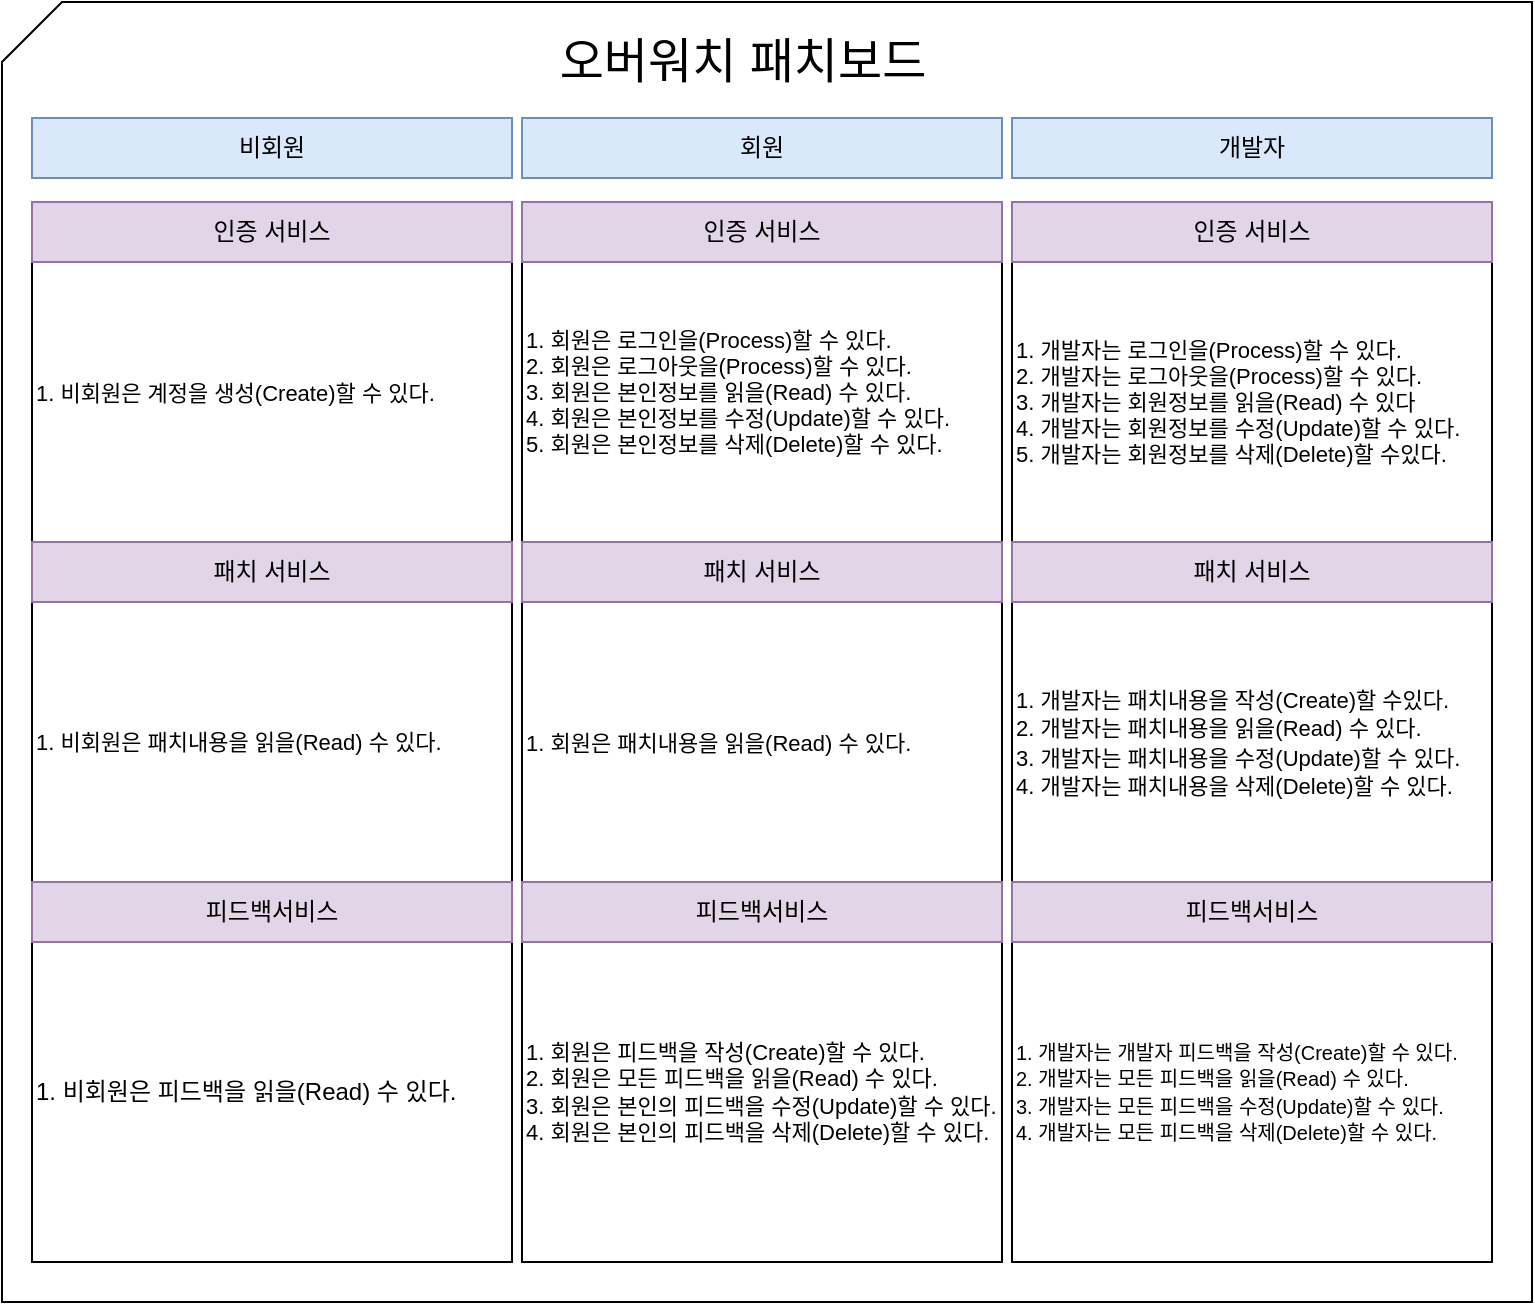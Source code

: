<mxfile version="27.0.9" pages="6">
  <diagram name="요구사항확인" id="si9WiEyHauwOeKY3Vzi-">
    <mxGraphModel dx="900" dy="634" grid="1" gridSize="10" guides="1" tooltips="1" connect="1" arrows="1" fold="1" page="1" pageScale="1" pageWidth="827" pageHeight="1169" math="0" shadow="0">
      <root>
        <mxCell id="0" />
        <mxCell id="1" parent="0" />
        <mxCell id="LVaz8bQsQqEIjGHbkDQo-53" value="" style="shape=card;whiteSpace=wrap;html=1;" parent="1" vertex="1">
          <mxGeometry x="25" y="10" width="765" height="650" as="geometry" />
        </mxCell>
        <mxCell id="LVaz8bQsQqEIjGHbkDQo-33" value="" style="rounded=0;whiteSpace=wrap;html=1;" parent="1" vertex="1">
          <mxGeometry x="530" y="110" width="240" height="530" as="geometry" />
        </mxCell>
        <mxCell id="LVaz8bQsQqEIjGHbkDQo-32" value="" style="rounded=0;whiteSpace=wrap;html=1;" parent="1" vertex="1">
          <mxGeometry x="285" y="110" width="240" height="530" as="geometry" />
        </mxCell>
        <mxCell id="LVaz8bQsQqEIjGHbkDQo-31" value="" style="rounded=0;whiteSpace=wrap;html=1;" parent="1" vertex="1">
          <mxGeometry x="40" y="110" width="240" height="530" as="geometry" />
        </mxCell>
        <mxCell id="LVaz8bQsQqEIjGHbkDQo-35" value="인증 서비스" style="rounded=0;whiteSpace=wrap;html=1;fillColor=#e1d5e7;strokeColor=#9673a6;" parent="1" vertex="1">
          <mxGeometry x="40" y="110" width="240" height="30" as="geometry" />
        </mxCell>
        <mxCell id="LVaz8bQsQqEIjGHbkDQo-36" value="인증 서비스" style="rounded=0;whiteSpace=wrap;html=1;fillColor=#e1d5e7;strokeColor=#9673a6;" parent="1" vertex="1">
          <mxGeometry x="285" y="110" width="240" height="30" as="geometry" />
        </mxCell>
        <mxCell id="LVaz8bQsQqEIjGHbkDQo-37" value="인증 서비스" style="rounded=0;whiteSpace=wrap;html=1;fillColor=#e1d5e7;strokeColor=#9673a6;" parent="1" vertex="1">
          <mxGeometry x="530" y="110" width="240" height="30" as="geometry" />
        </mxCell>
        <mxCell id="LVaz8bQsQqEIjGHbkDQo-39" value="패치 서비스" style="rounded=0;whiteSpace=wrap;html=1;fillColor=#e1d5e7;strokeColor=#9673a6;" parent="1" vertex="1">
          <mxGeometry x="40" y="280" width="240" height="30" as="geometry" />
        </mxCell>
        <mxCell id="LVaz8bQsQqEIjGHbkDQo-40" value="패치 서비스" style="rounded=0;whiteSpace=wrap;html=1;fillColor=#e1d5e7;strokeColor=#9673a6;" parent="1" vertex="1">
          <mxGeometry x="285" y="280" width="240" height="30" as="geometry" />
        </mxCell>
        <mxCell id="LVaz8bQsQqEIjGHbkDQo-41" value="패치 서비스" style="rounded=0;whiteSpace=wrap;html=1;fillColor=#e1d5e7;strokeColor=#9673a6;" parent="1" vertex="1">
          <mxGeometry x="530" y="280" width="240" height="30" as="geometry" />
        </mxCell>
        <mxCell id="LVaz8bQsQqEIjGHbkDQo-43" value="&lt;span style=&quot;text-wrap-mode: nowrap;&quot;&gt;피드백서비스&lt;/span&gt;" style="rounded=0;whiteSpace=wrap;html=1;fillColor=#e1d5e7;strokeColor=#9673a6;" parent="1" vertex="1">
          <mxGeometry x="40" y="450" width="240" height="30" as="geometry" />
        </mxCell>
        <mxCell id="LVaz8bQsQqEIjGHbkDQo-44" value="&lt;span style=&quot;text-wrap-mode: nowrap;&quot;&gt;피드백서비스&lt;/span&gt;" style="rounded=0;whiteSpace=wrap;html=1;fillColor=#e1d5e7;strokeColor=#9673a6;" parent="1" vertex="1">
          <mxGeometry x="285" y="450" width="240" height="30" as="geometry" />
        </mxCell>
        <mxCell id="LVaz8bQsQqEIjGHbkDQo-45" value="&lt;span style=&quot;text-wrap-mode: nowrap;&quot;&gt;피드백서비스&lt;/span&gt;" style="rounded=0;whiteSpace=wrap;html=1;fillColor=#e1d5e7;strokeColor=#9673a6;" parent="1" vertex="1">
          <mxGeometry x="530" y="450" width="240" height="30" as="geometry" />
        </mxCell>
        <mxCell id="LVaz8bQsQqEIjGHbkDQo-2" value="&lt;font style=&quot;font-size: 24px;&quot;&gt;오버워치 패치보드&lt;/font&gt;" style="text;html=1;align=center;verticalAlign=middle;resizable=0;points=[];autosize=1;strokeColor=none;fillColor=none;" parent="1" vertex="1">
          <mxGeometry x="290" y="20" width="210" height="40" as="geometry" />
        </mxCell>
        <mxCell id="LVaz8bQsQqEIjGHbkDQo-3" value="사서" style="text;html=1;align=center;verticalAlign=middle;resizable=0;points=[];autosize=1;strokeColor=none;fillColor=none;" parent="1" vertex="1">
          <mxGeometry x="290" y="68" width="50" height="30" as="geometry" />
        </mxCell>
        <mxCell id="LVaz8bQsQqEIjGHbkDQo-4" value="비회원" style="text;html=1;align=center;verticalAlign=middle;resizable=0;points=[];autosize=1;strokeColor=none;fillColor=none;" parent="1" vertex="1">
          <mxGeometry x="560" y="68" width="60" height="30" as="geometry" />
        </mxCell>
        <mxCell id="LVaz8bQsQqEIjGHbkDQo-5" value="회원" style="text;html=1;align=center;verticalAlign=middle;resizable=0;points=[];autosize=1;strokeColor=none;fillColor=none;" parent="1" vertex="1">
          <mxGeometry x="40" y="68" width="50" height="30" as="geometry" />
        </mxCell>
        <mxCell id="LVaz8bQsQqEIjGHbkDQo-20" value="&lt;div style=&quot;text-align: center;&quot;&gt;&lt;br&gt;&lt;/div&gt;&lt;div&gt;1. 비회원은 패치내용을 읽을(Read) 수 있다.&lt;/div&gt;&lt;div&gt;&lt;br&gt;&lt;/div&gt;" style="text;html=1;align=left;verticalAlign=middle;resizable=0;points=[];autosize=1;strokeColor=none;fillColor=none;fontSize=11;" parent="1" vertex="1">
          <mxGeometry x="40" y="355" width="230" height="50" as="geometry" />
        </mxCell>
        <mxCell id="LVaz8bQsQqEIjGHbkDQo-21" value="1. 비회원은 계정을 생성(Create)할 수 있다." style="text;align=left;verticalAlign=middle;resizable=0;points=[];autosize=1;strokeColor=none;fillColor=none;fontSize=11;labelPosition=center;verticalLabelPosition=middle;" parent="1" vertex="1">
          <mxGeometry x="40" y="190" width="220" height="30" as="geometry" />
        </mxCell>
        <mxCell id="LVaz8bQsQqEIjGHbkDQo-22" value="&lt;div style=&quot;font-size: 12px; text-align: center;&quot;&gt;&lt;span style=&quot;background-color: transparent; color: light-dark(rgb(0, 0, 0), rgb(255, 255, 255)); text-align: left;&quot;&gt;1. 비회원은 피드백을 읽을(Read) 수 있다.&lt;/span&gt;&lt;/div&gt;" style="text;html=1;align=left;verticalAlign=middle;resizable=0;points=[];autosize=1;strokeColor=none;fillColor=none;fontSize=10;" parent="1" vertex="1">
          <mxGeometry x="40" y="540" width="230" height="30" as="geometry" />
        </mxCell>
        <mxCell id="LVaz8bQsQqEIjGHbkDQo-23" value="&lt;div&gt;1. 개발자는 로그인을&lt;span style=&quot;background-color: transparent; color: light-dark(rgb(0, 0, 0), rgb(255, 255, 255));&quot;&gt;(Process)&lt;/span&gt;&lt;span style=&quot;background-color: transparent; color: light-dark(rgb(0, 0, 0), rgb(255, 255, 255));&quot;&gt;할 수 있다.&lt;/span&gt;&lt;/div&gt;&lt;div&gt;2. 개발자는 로그아웃을&lt;span style=&quot;background-color: transparent; color: light-dark(rgb(0, 0, 0), rgb(255, 255, 255));&quot;&gt;(Process)&lt;/span&gt;&lt;span style=&quot;background-color: transparent; color: light-dark(rgb(0, 0, 0), rgb(255, 255, 255));&quot;&gt;할 수 있다.&lt;/span&gt;&lt;/div&gt;&lt;div&gt;3. 개발자는 회원정보를 읽을(Read) 수 있다&lt;/div&gt;&lt;div&gt;4. 개발자는 회원정보를 수정(&lt;span style=&quot;background-color: transparent; color: light-dark(rgb(0, 0, 0), rgb(255, 255, 255));&quot;&gt;Update&lt;/span&gt;&lt;span style=&quot;background-color: transparent; color: light-dark(rgb(0, 0, 0), rgb(255, 255, 255));&quot;&gt;)할 수 있다.&lt;/span&gt;&lt;/div&gt;&lt;div&gt;5. 개발자는 회원정보를 삭제(Delete)할 수있다.&lt;br&gt;&lt;/div&gt;" style="text;html=1;align=left;verticalAlign=middle;resizable=0;points=[];autosize=1;strokeColor=none;fillColor=none;fontSize=11;" parent="1" vertex="1">
          <mxGeometry x="530" y="170" width="250" height="80" as="geometry" />
        </mxCell>
        <mxCell id="LVaz8bQsQqEIjGHbkDQo-25" value="&lt;div&gt;&lt;span&gt;1. 회원은 로그인을(Process)할 수 있다.&lt;/span&gt;&lt;/div&gt;&lt;div&gt;&lt;span&gt;2. 회원은 로그아웃을&lt;/span&gt;&lt;span style=&quot;background-color: transparent; color: light-dark(rgb(0, 0, 0), rgb(255, 255, 255));&quot;&gt;(Process)&lt;/span&gt;&lt;span style=&quot;background-color: transparent; color: light-dark(rgb(0, 0, 0), rgb(255, 255, 255));&quot;&gt;할 수 있다.&lt;/span&gt;&lt;/div&gt;&lt;div&gt;&lt;span&gt;3. 회원은 본인정보를 읽을(Read) 수 있다.&lt;/span&gt;&lt;/div&gt;&lt;div&gt;&lt;span&gt;4. 회원은 본인정보를 수정(&lt;/span&gt;&lt;span style=&quot;color: light-dark(rgb(0, 0, 0), rgb(255, 255, 255)); background-color: transparent;&quot;&gt;Update&lt;/span&gt;&lt;span style=&quot;color: light-dark(rgb(0, 0, 0), rgb(255, 255, 255)); background-color: transparent;&quot;&gt;)할 수 있다.&lt;/span&gt;&lt;/div&gt;&lt;div&gt;&lt;span style=&quot;background-color: transparent; color: light-dark(rgb(0, 0, 0), rgb(255, 255, 255));&quot;&gt;5. 회원은 본인정보를 삭제(Delete)할 수 있다.&lt;/span&gt;&lt;/div&gt;" style="text;html=1;align=left;verticalAlign=middle;resizable=0;points=[];autosize=1;strokeColor=none;fillColor=none;fontSize=11;" parent="1" vertex="1">
          <mxGeometry x="285" y="165" width="240" height="80" as="geometry" />
        </mxCell>
        <mxCell id="LVaz8bQsQqEIjGHbkDQo-28" value="1. 회원은 패치내용을 읽을(Read) 수 있다." style="text;align=left;verticalAlign=middle;resizable=0;points=[];autosize=1;strokeColor=none;fillColor=none;fontSize=11;" parent="1" vertex="1">
          <mxGeometry x="285" y="365" width="220" height="30" as="geometry" />
        </mxCell>
        <mxCell id="LVaz8bQsQqEIjGHbkDQo-29" value="&lt;div&gt;&lt;font style=&quot;font-size: 11px;&quot;&gt;1. 개발자는 패치내용을 작성(Create)할 수있다.&lt;br&gt;&lt;/font&gt;&lt;/div&gt;&lt;div&gt;&lt;font style=&quot;font-size: 11px;&quot;&gt;2.&amp;nbsp;&lt;span style=&quot;background-color: transparent; color: light-dark(rgb(0, 0, 0), rgb(255, 255, 255));&quot;&gt;개발자는&amp;nbsp;&lt;/span&gt;&lt;span style=&quot;background-color: transparent; color: light-dark(rgb(0, 0, 0), rgb(255, 255, 255));&quot;&gt;패치내용을 읽을(Read) 수 있다.&lt;/span&gt;&lt;/font&gt;&lt;/div&gt;&lt;div&gt;&lt;font style=&quot;font-size: 11px;&quot;&gt;3.&amp;nbsp;&lt;span style=&quot;background-color: transparent; color: light-dark(rgb(0, 0, 0), rgb(255, 255, 255));&quot;&gt;개발자는&amp;nbsp;&lt;/span&gt;&lt;span style=&quot;background-color: transparent; color: light-dark(rgb(0, 0, 0), rgb(255, 255, 255));&quot;&gt;패치내용을 수정(Update)할 수 있다.&lt;/span&gt;&lt;/font&gt;&lt;/div&gt;&lt;div&gt;&lt;font style=&quot;font-size: 11px;&quot;&gt;4.&amp;nbsp;&lt;span style=&quot;background-color: transparent; color: light-dark(rgb(0, 0, 0), rgb(255, 255, 255));&quot;&gt;개발자는&amp;nbsp;&lt;/span&gt;&lt;span style=&quot;background-color: transparent; color: light-dark(rgb(0, 0, 0), rgb(255, 255, 255));&quot;&gt;패치내용을 삭제(Delete)할 수 있다.&lt;/span&gt;&lt;/font&gt;&lt;/div&gt;" style="text;html=1;align=left;verticalAlign=middle;resizable=0;points=[];autosize=1;strokeColor=none;fillColor=none;fontSize=12;" parent="1" vertex="1">
          <mxGeometry x="530" y="345" width="250" height="70" as="geometry" />
        </mxCell>
        <mxCell id="LVaz8bQsQqEIjGHbkDQo-30" value="&lt;div style=&quot;&quot;&gt;&lt;font style=&quot;font-size: 11px;&quot;&gt;1. 회원은 피드백을 작성(Create)할 수 있다.&lt;/font&gt;&lt;/div&gt;&lt;div style=&quot;&quot;&gt;&lt;span style=&quot;font-size: 11px; background-color: transparent; color: light-dark(rgb(0, 0, 0), rgb(255, 255, 255));&quot;&gt;2. 회원은 모든&amp;nbsp;&lt;/span&gt;&lt;span style=&quot;font-size: 11px; background-color: transparent; color: light-dark(rgb(0, 0, 0), rgb(255, 255, 255));&quot;&gt;피드백을 읽을(Read) 수 있다.&lt;/span&gt;&lt;/div&gt;&lt;div style=&quot;&quot;&gt;&lt;font style=&quot;font-size: 11px;&quot;&gt;3.&amp;nbsp;&lt;/font&gt;&lt;span style=&quot;font-size: 11px; background-color: transparent; color: light-dark(rgb(0, 0, 0), rgb(255, 255, 255));&quot;&gt;회원은&amp;nbsp;&lt;/span&gt;&lt;span style=&quot;font-size: 11px; background-color: transparent; color: light-dark(rgb(0, 0, 0), rgb(255, 255, 255));&quot;&gt;본인의 피드백을 수정(Update)할 수 있다.&lt;/span&gt;&lt;/div&gt;&lt;div style=&quot;&quot;&gt;&lt;font style=&quot;font-size: 11px;&quot;&gt;4.&amp;nbsp;&lt;span style=&quot;color: light-dark(rgb(0, 0, 0), rgb(255, 255, 255)); background-color: transparent;&quot;&gt;회원은&amp;nbsp;&lt;/span&gt;&lt;span style=&quot;color: light-dark(rgb(0, 0, 0), rgb(255, 255, 255)); background-color: transparent;&quot;&gt;본인의&lt;/span&gt;&amp;nbsp;피드백을 삭제(Delete)할 수 있다.&lt;/font&gt;&lt;/div&gt;" style="text;html=1;align=left;verticalAlign=middle;resizable=0;points=[];autosize=1;strokeColor=none;fillColor=none;fontSize=10;" parent="1" vertex="1">
          <mxGeometry x="285" y="520" width="260" height="70" as="geometry" />
        </mxCell>
        <mxCell id="LVaz8bQsQqEIjGHbkDQo-49" value="&lt;span style=&quot;text-align: left; text-wrap-mode: nowrap;&quot;&gt;비회원&lt;/span&gt;" style="rounded=0;whiteSpace=wrap;html=1;fillColor=#dae8fc;strokeColor=#6c8ebf;" parent="1" vertex="1">
          <mxGeometry x="40" y="68" width="240" height="30" as="geometry" />
        </mxCell>
        <mxCell id="LVaz8bQsQqEIjGHbkDQo-50" value="회원" style="rounded=0;whiteSpace=wrap;html=1;fillColor=#dae8fc;strokeColor=#6c8ebf;" parent="1" vertex="1">
          <mxGeometry x="285" y="68" width="240" height="30" as="geometry" />
        </mxCell>
        <mxCell id="LVaz8bQsQqEIjGHbkDQo-52" value="개발자" style="rounded=0;whiteSpace=wrap;html=1;fillColor=#dae8fc;strokeColor=#6c8ebf;" parent="1" vertex="1">
          <mxGeometry x="530" y="68" width="240" height="30" as="geometry" />
        </mxCell>
        <mxCell id="H03WoxQe7pIqqVwJrNb9-1" value="&lt;div style=&quot;text-align: center;&quot;&gt;&lt;span style=&quot;background-color: transparent; color: light-dark(rgb(0, 0, 0), rgb(255, 255, 255)); text-align: left;&quot;&gt;&lt;font style=&quot;font-size: 10px;&quot;&gt;1. 개발자는 개발자 피드백을 작성(Create)할 수 있다.&lt;/font&gt;&lt;/span&gt;&lt;/div&gt;&lt;div style=&quot;&quot;&gt;&lt;font style=&quot;font-size: 10px;&quot;&gt;2. 개발자는 모든 피드백을 읽을(Read) 수 있다.&lt;/font&gt;&lt;/div&gt;&lt;div style=&quot;&quot;&gt;&lt;font style=&quot;font-size: 10px;&quot;&gt;3. 개발자는 모든 피드백을 수정(Update)할 수 있다.&lt;/font&gt;&lt;/div&gt;&lt;div style=&quot;&quot;&gt;&lt;font style=&quot;font-size: 10px;&quot;&gt;4. 개발자는 모든 피드백을 삭제(Delete)할 수 있다.&lt;/font&gt;&lt;/div&gt;" style="text;html=1;align=left;verticalAlign=middle;resizable=0;points=[];autosize=1;strokeColor=none;fillColor=none;fontSize=11;" parent="1" vertex="1">
          <mxGeometry x="530" y="520" width="240" height="70" as="geometry" />
        </mxCell>
      </root>
    </mxGraphModel>
  </diagram>
  <diagram id="bMoRts42A71pBCK3moP_" name="USECASE">
    <mxGraphModel dx="1665" dy="2018" grid="1" gridSize="10" guides="1" tooltips="1" connect="1" arrows="1" fold="1" page="1" pageScale="1" pageWidth="827" pageHeight="1169" math="0" shadow="0">
      <root>
        <mxCell id="0" />
        <mxCell id="1" parent="0" />
        <mxCell id="-vGi3J8TyMM2n7Ajw-GI-47" value="use" style="html=1;verticalAlign=bottom;endArrow=block;curved=0;rounded=0;entryX=0;entryY=0.5;entryDx=0;entryDy=0;exitX=1;exitY=0.333;exitDx=0;exitDy=0;exitPerimeter=0;" parent="1" source="jfG8OaxI6jYsec2sLDl0-1" target="-vGi3J8TyMM2n7Ajw-GI-34" edge="1">
          <mxGeometry width="80" relative="1" as="geometry">
            <mxPoint x="120" y="392" as="sourcePoint" />
            <mxPoint x="295" y="280" as="targetPoint" />
          </mxGeometry>
        </mxCell>
        <mxCell id="08ZMSsvBzcNSEv-yGYwc-1" value="use" style="html=1;verticalAlign=bottom;endArrow=block;curved=0;rounded=0;entryX=0.5;entryY=1;entryDx=0;entryDy=0;exitX=0;exitY=0.333;exitDx=0;exitDy=0;exitPerimeter=0;" parent="1" source="jfG8OaxI6jYsec2sLDl0-2" target="V7ryXbDuo07Z2tIihon6-34" edge="1">
          <mxGeometry width="80" relative="1" as="geometry">
            <mxPoint x="771.667" y="300" as="sourcePoint" />
            <mxPoint x="325" y="470" as="targetPoint" />
          </mxGeometry>
        </mxCell>
        <mxCell id="jfG8OaxI6jYsec2sLDl0-1" value="회원" style="shape=umlActor;verticalLabelPosition=bottom;verticalAlign=top;html=1;" parent="1" vertex="1">
          <mxGeometry x="30" y="300" width="30" height="60" as="geometry" />
        </mxCell>
        <mxCell id="jfG8OaxI6jYsec2sLDl0-2" value="개발자" style="shape=umlActor;verticalLabelPosition=bottom;verticalAlign=top;html=1;" parent="1" vertex="1">
          <mxGeometry x="789" y="760" width="30" height="60" as="geometry" />
        </mxCell>
        <mxCell id="jfG8OaxI6jYsec2sLDl0-3" value="비회원" style="shape=umlActor;verticalLabelPosition=bottom;verticalAlign=top;html=1;" parent="1" vertex="1">
          <mxGeometry x="40" y="560" width="30" height="60" as="geometry" />
        </mxCell>
        <mxCell id="rmsWWPnrS580LIzBXzxM-1" value="&lt;span style=&quot;font-size: 24px; text-wrap-mode: nowrap;&quot;&gt;오버워치 패치보드&lt;/span&gt;" style="shape=umlFrame;whiteSpace=wrap;html=1;pointerEvents=0;width=200;height=40;" parent="1" vertex="1">
          <mxGeometry x="80" y="-30" width="1090" height="760" as="geometry" />
        </mxCell>
        <mxCell id="ShmbVCHbjllHfHQfwxmo-1" value="회원가입" style="ellipse;whiteSpace=wrap;html=1;" parent="1" vertex="1">
          <mxGeometry x="168" y="570" width="92" height="90" as="geometry" />
        </mxCell>
        <mxCell id="ShmbVCHbjllHfHQfwxmo-3" value="전체" style="ellipse;whiteSpace=wrap;html=1;" parent="1" vertex="1">
          <mxGeometry x="438" y="170" width="86" height="70" as="geometry" />
        </mxCell>
        <mxCell id="T_CVh3mc19bexQVNEhTg-1" value="use" style="html=1;verticalAlign=bottom;endArrow=block;curved=0;rounded=0;exitX=1;exitY=0.333;exitDx=0;exitDy=0;exitPerimeter=0;entryX=0;entryY=0.5;entryDx=0;entryDy=0;" parent="1" source="jfG8OaxI6jYsec2sLDl0-3" target="ShmbVCHbjllHfHQfwxmo-1" edge="1">
          <mxGeometry width="80" relative="1" as="geometry">
            <mxPoint x="120" y="550" as="sourcePoint" />
            <mxPoint x="250" y="705" as="targetPoint" />
          </mxGeometry>
        </mxCell>
        <mxCell id="V7ryXbDuo07Z2tIihon6-1" value="패치 내용 제공 서비스" style="ellipse;whiteSpace=wrap;html=1;" parent="1" vertex="1">
          <mxGeometry x="977" y="515" width="140" height="70" as="geometry" />
        </mxCell>
        <mxCell id="V7ryXbDuo07Z2tIihon6-4" value="" style="edgeStyle=orthogonalEdgeStyle;rounded=0;orthogonalLoop=1;jettySize=auto;html=1;endArrow=block;endFill=0;" parent="1" source="V7ryXbDuo07Z2tIihon6-5" target="V7ryXbDuo07Z2tIihon6-1" edge="1">
          <mxGeometry relative="1" as="geometry">
            <Array as="points">
              <mxPoint x="979" y="605" />
              <mxPoint x="1047" y="605" />
            </Array>
          </mxGeometry>
        </mxCell>
        <mxCell id="V7ryXbDuo07Z2tIihon6-5" value="작성" style="ellipse;whiteSpace=wrap;html=1;" parent="1" vertex="1">
          <mxGeometry x="954" y="615" width="50" height="50" as="geometry" />
        </mxCell>
        <mxCell id="V7ryXbDuo07Z2tIihon6-6" value="" style="edgeStyle=orthogonalEdgeStyle;rounded=0;orthogonalLoop=1;jettySize=auto;html=1;endArrow=block;endFill=0;entryX=0.5;entryY=1;entryDx=0;entryDy=0;exitX=0.5;exitY=0;exitDx=0;exitDy=0;" parent="1" source="V7ryXbDuo07Z2tIihon6-7" target="V7ryXbDuo07Z2tIihon6-1" edge="1">
          <mxGeometry relative="1" as="geometry">
            <Array as="points">
              <mxPoint x="1047" y="615" />
              <mxPoint x="1047" y="615" />
            </Array>
          </mxGeometry>
        </mxCell>
        <mxCell id="V7ryXbDuo07Z2tIihon6-7" value="수정" style="ellipse;whiteSpace=wrap;html=1;" parent="1" vertex="1">
          <mxGeometry x="1022" y="615" width="50" height="50" as="geometry" />
        </mxCell>
        <mxCell id="V7ryXbDuo07Z2tIihon6-8" value="" style="edgeStyle=orthogonalEdgeStyle;rounded=0;orthogonalLoop=1;jettySize=auto;html=1;endArrow=none;endFill=0;exitX=0.5;exitY=0;exitDx=0;exitDy=0;startFill=0;" parent="1" source="V7ryXbDuo07Z2tIihon6-18" edge="1">
          <mxGeometry relative="1" as="geometry">
            <mxPoint x="1152" y="615" as="sourcePoint" />
            <Array as="points">
              <mxPoint x="1115" y="605" />
              <mxPoint x="1053" y="605" />
            </Array>
            <mxPoint x="1043" y="605" as="targetPoint" />
          </mxGeometry>
        </mxCell>
        <mxCell id="V7ryXbDuo07Z2tIihon6-9" value="상·하향필터" style="ellipse;whiteSpace=wrap;html=1;" parent="1" vertex="1">
          <mxGeometry x="568" y="560" width="50" height="50" as="geometry" />
        </mxCell>
        <mxCell id="V7ryXbDuo07Z2tIihon6-10" value="날짜필터" style="ellipse;whiteSpace=wrap;html=1;" parent="1" vertex="1">
          <mxGeometry x="488" y="600" width="50" height="50" as="geometry" />
        </mxCell>
        <mxCell id="V7ryXbDuo07Z2tIihon6-11" value="영웅필터" style="ellipse;whiteSpace=wrap;html=1;" parent="1" vertex="1">
          <mxGeometry x="400" y="560" width="50" height="50" as="geometry" />
        </mxCell>
        <mxCell id="V7ryXbDuo07Z2tIihon6-12" value="" style="endArrow=open;dashed=1;endFill=0;html=1;rounded=0;exitX=0.5;exitY=0;exitDx=0;exitDy=0;entryX=0.5;entryY=1;entryDx=0;entryDy=0;" parent="1" source="V7ryXbDuo07Z2tIihon6-11" target="08ZMSsvBzcNSEv-yGYwc-20" edge="1">
          <mxGeometry width="160" relative="1" as="geometry">
            <mxPoint x="593.25" y="425" as="sourcePoint" />
            <mxPoint x="518" y="510" as="targetPoint" />
          </mxGeometry>
        </mxCell>
        <mxCell id="V7ryXbDuo07Z2tIihon6-13" value="&amp;lt;&amp;lt;extend&amp;gt;&amp;gt;" style="edgeLabel;html=1;align=center;verticalAlign=middle;resizable=0;points=[];" parent="V7ryXbDuo07Z2tIihon6-12" vertex="1" connectable="0">
          <mxGeometry x="0.013" y="-2" relative="1" as="geometry">
            <mxPoint as="offset" />
          </mxGeometry>
        </mxCell>
        <mxCell id="V7ryXbDuo07Z2tIihon6-14" value="" style="endArrow=open;dashed=1;endFill=0;html=1;rounded=0;exitX=0.5;exitY=0;exitDx=0;exitDy=0;entryX=0.5;entryY=1;entryDx=0;entryDy=0;" parent="1" source="V7ryXbDuo07Z2tIihon6-10" target="08ZMSsvBzcNSEv-yGYwc-20" edge="1">
          <mxGeometry width="160" relative="1" as="geometry">
            <mxPoint x="612" y="450" as="sourcePoint" />
            <mxPoint x="518" y="510" as="targetPoint" />
          </mxGeometry>
        </mxCell>
        <mxCell id="V7ryXbDuo07Z2tIihon6-15" value="&amp;lt;&amp;lt;extend&amp;gt;&amp;gt;" style="edgeLabel;html=1;align=center;verticalAlign=middle;resizable=0;points=[];" parent="V7ryXbDuo07Z2tIihon6-14" vertex="1" connectable="0">
          <mxGeometry x="0.013" y="-2" relative="1" as="geometry">
            <mxPoint as="offset" />
          </mxGeometry>
        </mxCell>
        <mxCell id="V7ryXbDuo07Z2tIihon6-16" value="" style="endArrow=open;dashed=1;endFill=0;html=1;rounded=0;exitX=0.5;exitY=0;exitDx=0;exitDy=0;entryX=0.5;entryY=1;entryDx=0;entryDy=0;" parent="1" source="V7ryXbDuo07Z2tIihon6-9" target="08ZMSsvBzcNSEv-yGYwc-20" edge="1">
          <mxGeometry width="160" relative="1" as="geometry">
            <mxPoint x="682" y="540" as="sourcePoint" />
            <mxPoint x="631" y="520" as="targetPoint" />
          </mxGeometry>
        </mxCell>
        <mxCell id="V7ryXbDuo07Z2tIihon6-17" value="&amp;lt;&amp;lt;extend&amp;gt;&amp;gt;" style="edgeLabel;html=1;align=center;verticalAlign=middle;resizable=0;points=[];" parent="V7ryXbDuo07Z2tIihon6-16" vertex="1" connectable="0">
          <mxGeometry x="0.013" y="-2" relative="1" as="geometry">
            <mxPoint as="offset" />
          </mxGeometry>
        </mxCell>
        <mxCell id="V7ryXbDuo07Z2tIihon6-18" value="삭제" style="ellipse;whiteSpace=wrap;html=1;" parent="1" vertex="1">
          <mxGeometry x="1090" y="615" width="50" height="50" as="geometry" />
        </mxCell>
        <mxCell id="V7ryXbDuo07Z2tIihon6-19" value="use" style="html=1;verticalAlign=bottom;endArrow=block;curved=0;rounded=0;exitX=0;exitY=0.333;exitDx=0;exitDy=0;exitPerimeter=0;entryX=0;entryY=0.5;entryDx=0;entryDy=0;" parent="1" source="jfG8OaxI6jYsec2sLDl0-2" target="V7ryXbDuo07Z2tIihon6-1" edge="1">
          <mxGeometry width="80" relative="1" as="geometry">
            <mxPoint x="640" y="310" as="sourcePoint" />
            <mxPoint x="730" y="335" as="targetPoint" />
          </mxGeometry>
        </mxCell>
        <mxCell id="V7ryXbDuo07Z2tIihon6-20" value="use" style="html=1;verticalAlign=bottom;endArrow=block;curved=0;rounded=0;entryX=0.5;entryY=0;entryDx=0;entryDy=0;" parent="1" target="08ZMSsvBzcNSEv-yGYwc-20" edge="1">
          <mxGeometry width="80" relative="1" as="geometry">
            <mxPoint x="60" y="320" as="sourcePoint" />
            <mxPoint x="530" y="490.0" as="targetPoint" />
          </mxGeometry>
        </mxCell>
        <mxCell id="V7ryXbDuo07Z2tIihon6-31" value="use" style="html=1;verticalAlign=bottom;endArrow=block;curved=0;rounded=0;exitX=0;exitY=0.333;exitDx=0;exitDy=0;exitPerimeter=0;entryX=1;entryY=0.5;entryDx=0;entryDy=0;" parent="1" source="jfG8OaxI6jYsec2sLDl0-2" target="ShmbVCHbjllHfHQfwxmo-3" edge="1">
          <mxGeometry width="80" relative="1" as="geometry">
            <mxPoint x="690" y="300" as="sourcePoint" />
            <mxPoint x="580" y="380" as="targetPoint" />
          </mxGeometry>
        </mxCell>
        <mxCell id="V7ryXbDuo07Z2tIihon6-32" value="피드백 관리" style="ellipse;whiteSpace=wrap;html=1;" parent="1" vertex="1">
          <mxGeometry x="345" y="70" width="70" height="70" as="geometry" />
        </mxCell>
        <mxCell id="V7ryXbDuo07Z2tIihon6-34" value="모든 피드백 조회" style="ellipse;whiteSpace=wrap;html=1;" parent="1" vertex="1">
          <mxGeometry x="168" y="420" width="90" height="90" as="geometry" />
        </mxCell>
        <mxCell id="V7ryXbDuo07Z2tIihon6-35" value="" style="edgeStyle=orthogonalEdgeStyle;rounded=0;orthogonalLoop=1;jettySize=auto;html=1;endArrow=none;endFill=0;exitX=0.5;exitY=0;exitDx=0;exitDy=0;startFill=0;" parent="1" source="V7ryXbDuo07Z2tIihon6-36" edge="1">
          <mxGeometry relative="1" as="geometry">
            <Array as="points">
              <mxPoint x="417" y="260" />
              <mxPoint x="510" y="260" />
            </Array>
            <mxPoint x="497" y="260" as="targetPoint" />
          </mxGeometry>
        </mxCell>
        <mxCell id="V7ryXbDuo07Z2tIihon6-36" value="개발자&lt;div&gt;피드백&lt;/div&gt;&lt;div&gt;작성&lt;/div&gt;" style="ellipse;whiteSpace=wrap;html=1;" parent="1" vertex="1">
          <mxGeometry x="388" y="270" width="50" height="50" as="geometry" />
        </mxCell>
        <mxCell id="V7ryXbDuo07Z2tIihon6-37" value="" style="edgeStyle=orthogonalEdgeStyle;rounded=0;orthogonalLoop=1;jettySize=auto;html=1;endArrow=blockThin;endFill=0;startFill=0;entryX=0.5;entryY=1;entryDx=0;entryDy=0;exitX=0.5;exitY=0;exitDx=0;exitDy=0;" parent="1" source="V7ryXbDuo07Z2tIihon6-38" target="ShmbVCHbjllHfHQfwxmo-3" edge="1">
          <mxGeometry relative="1" as="geometry">
            <mxPoint x="430" y="150" as="targetPoint" />
            <mxPoint x="400.97" y="251.82" as="sourcePoint" />
          </mxGeometry>
        </mxCell>
        <mxCell id="V7ryXbDuo07Z2tIihon6-38" value="수정" style="ellipse;whiteSpace=wrap;html=1;" parent="1" vertex="1">
          <mxGeometry x="456" y="270" width="50" height="50" as="geometry" />
        </mxCell>
        <mxCell id="V7ryXbDuo07Z2tIihon6-39" value="" style="edgeStyle=orthogonalEdgeStyle;rounded=0;orthogonalLoop=1;jettySize=auto;html=1;endArrow=none;endFill=0;exitX=0.5;exitY=0;exitDx=0;exitDy=0;startFill=0;" parent="1" source="V7ryXbDuo07Z2tIihon6-40" edge="1">
          <mxGeometry relative="1" as="geometry">
            <mxPoint x="535" y="230" as="sourcePoint" />
            <Array as="points">
              <mxPoint x="549" y="260" />
            </Array>
            <mxPoint x="480" y="260" as="targetPoint" />
          </mxGeometry>
        </mxCell>
        <mxCell id="V7ryXbDuo07Z2tIihon6-40" value="삭제" style="ellipse;whiteSpace=wrap;html=1;" parent="1" vertex="1">
          <mxGeometry x="524" y="270" width="50" height="50" as="geometry" />
        </mxCell>
        <mxCell id="V7ryXbDuo07Z2tIihon6-42" value="use" style="html=1;verticalAlign=bottom;endArrow=block;curved=0;rounded=0;entryX=0;entryY=0.5;entryDx=0;entryDy=0;" parent="1" target="08ZMSsvBzcNSEv-yGYwc-20" edge="1">
          <mxGeometry width="80" relative="1" as="geometry">
            <mxPoint x="70" y="580" as="sourcePoint" />
            <mxPoint x="220" y="615" as="targetPoint" />
          </mxGeometry>
        </mxCell>
        <mxCell id="V7ryXbDuo07Z2tIihon6-43" value="로그인" style="ellipse;whiteSpace=wrap;html=1;" parent="1" vertex="1">
          <mxGeometry x="1009" y="-10" width="76" height="70" as="geometry" />
        </mxCell>
        <mxCell id="MnMlqMH-2adT4RBv8x8c-1" value="" style="endArrow=open;dashed=1;endFill=0;html=1;rounded=0;exitX=1;exitY=0.5;exitDx=0;exitDy=0;entryX=0;entryY=0.5;entryDx=0;entryDy=0;" parent="1" source="V7ryXbDuo07Z2tIihon6-32" target="V7ryXbDuo07Z2tIihon6-43" edge="1">
          <mxGeometry width="160" relative="1" as="geometry">
            <mxPoint x="616" y="180" as="sourcePoint" />
            <mxPoint x="560" y="250" as="targetPoint" />
          </mxGeometry>
        </mxCell>
        <mxCell id="MnMlqMH-2adT4RBv8x8c-2" value="&amp;lt;&amp;lt;Include&amp;gt;&amp;gt;" style="edgeLabel;html=1;align=center;verticalAlign=middle;resizable=0;points=[];" parent="MnMlqMH-2adT4RBv8x8c-1" vertex="1" connectable="0">
          <mxGeometry x="0.013" y="-2" relative="1" as="geometry">
            <mxPoint as="offset" />
          </mxGeometry>
        </mxCell>
        <mxCell id="GfD_DsKmyN0NY-xZScbw-1" value="use" style="html=1;verticalAlign=bottom;endArrow=block;curved=0;rounded=0;entryX=0;entryY=0.5;entryDx=0;entryDy=0;exitX=1;exitY=0.333;exitDx=0;exitDy=0;exitPerimeter=0;" parent="1" source="jfG8OaxI6jYsec2sLDl0-3" target="V7ryXbDuo07Z2tIihon6-34" edge="1">
          <mxGeometry width="80" relative="1" as="geometry">
            <mxPoint x="280" y="625" as="sourcePoint" />
            <mxPoint x="688" y="540" as="targetPoint" />
          </mxGeometry>
        </mxCell>
        <mxCell id="3GtWSAjeopTittx5-kjS-2" value="" style="endArrow=open;dashed=1;endFill=0;html=1;rounded=0;exitX=0.5;exitY=0;exitDx=0;exitDy=0;" parent="1" source="V7ryXbDuo07Z2tIihon6-1" target="V7ryXbDuo07Z2tIihon6-43" edge="1">
          <mxGeometry width="160" relative="1" as="geometry">
            <mxPoint x="600" y="475" as="sourcePoint" />
            <mxPoint x="790" y="340" as="targetPoint" />
          </mxGeometry>
        </mxCell>
        <mxCell id="3GtWSAjeopTittx5-kjS-3" value="&amp;lt;&amp;lt;Include&amp;gt;&amp;gt;" style="edgeLabel;html=1;align=center;verticalAlign=middle;resizable=0;points=[];" parent="3GtWSAjeopTittx5-kjS-2" vertex="1" connectable="0">
          <mxGeometry x="0.013" y="-2" relative="1" as="geometry">
            <mxPoint as="offset" />
          </mxGeometry>
        </mxCell>
        <mxCell id="08ZMSsvBzcNSEv-yGYwc-2" value="use" style="html=1;verticalAlign=bottom;endArrow=block;curved=0;rounded=0;entryX=0.5;entryY=0;entryDx=0;entryDy=0;" parent="1" target="V7ryXbDuo07Z2tIihon6-34" edge="1">
          <mxGeometry width="80" relative="1" as="geometry">
            <mxPoint x="60" y="320" as="sourcePoint" />
            <mxPoint x="815" y="330" as="targetPoint" />
          </mxGeometry>
        </mxCell>
        <mxCell id="08ZMSsvBzcNSEv-yGYwc-3" value="개인" style="ellipse;whiteSpace=wrap;html=1;" parent="1" vertex="1">
          <mxGeometry x="235" y="173" width="88" height="70" as="geometry" />
        </mxCell>
        <mxCell id="08ZMSsvBzcNSEv-yGYwc-4" value="" style="edgeStyle=orthogonalEdgeStyle;rounded=0;orthogonalLoop=1;jettySize=auto;html=1;endArrow=blockThin;endFill=0;startFill=0;entryX=0.5;entryY=1;entryDx=0;entryDy=0;exitX=0.5;exitY=0;exitDx=0;exitDy=0;" parent="1" source="ShmbVCHbjllHfHQfwxmo-3" target="V7ryXbDuo07Z2tIihon6-32" edge="1">
          <mxGeometry relative="1" as="geometry">
            <Array as="points">
              <mxPoint x="481" y="160" />
              <mxPoint x="380" y="160" />
              <mxPoint x="380" y="140" />
            </Array>
            <mxPoint x="440" y="140" as="targetPoint" />
            <mxPoint x="405" y="300" as="sourcePoint" />
          </mxGeometry>
        </mxCell>
        <mxCell id="08ZMSsvBzcNSEv-yGYwc-5" value="use" style="html=1;verticalAlign=bottom;endArrow=block;curved=0;rounded=0;entryX=0;entryY=0.5;entryDx=0;entryDy=0;exitX=1;exitY=0.333;exitDx=0;exitDy=0;exitPerimeter=0;" parent="1" source="jfG8OaxI6jYsec2sLDl0-1" target="08ZMSsvBzcNSEv-yGYwc-3" edge="1">
          <mxGeometry width="80" relative="1" as="geometry">
            <mxPoint x="940" y="790" as="sourcePoint" />
            <mxPoint x="670" y="320" as="targetPoint" />
          </mxGeometry>
        </mxCell>
        <mxCell id="08ZMSsvBzcNSEv-yGYwc-7" value="" style="edgeStyle=orthogonalEdgeStyle;rounded=0;orthogonalLoop=1;jettySize=auto;html=1;endArrow=none;endFill=0;exitX=0.5;exitY=0;exitDx=0;exitDy=0;startFill=0;" parent="1" source="08ZMSsvBzcNSEv-yGYwc-3" edge="1">
          <mxGeometry relative="1" as="geometry">
            <mxPoint x="390" y="160" as="targetPoint" />
            <mxPoint x="330" y="320" as="sourcePoint" />
            <Array as="points">
              <mxPoint x="279" y="160" />
              <mxPoint x="390" y="160" />
            </Array>
          </mxGeometry>
        </mxCell>
        <mxCell id="08ZMSsvBzcNSEv-yGYwc-19" value="모든 패치 조회" style="ellipse;whiteSpace=wrap;html=1;" parent="1" vertex="1">
          <mxGeometry x="468" y="420" width="90" height="90" as="geometry" />
        </mxCell>
        <mxCell id="08ZMSsvBzcNSEv-yGYwc-20" value="모든 패치 조회" style="ellipse;whiteSpace=wrap;html=1;" parent="1" vertex="1">
          <mxGeometry x="468" y="420" width="90" height="90" as="geometry" />
        </mxCell>
        <mxCell id="08ZMSsvBzcNSEv-yGYwc-22" value="use" style="html=1;verticalAlign=bottom;endArrow=block;curved=0;rounded=0;entryX=1;entryY=0.5;entryDx=0;entryDy=0;exitX=0;exitY=0.333;exitDx=0;exitDy=0;exitPerimeter=0;" parent="1" source="jfG8OaxI6jYsec2sLDl0-2" target="08ZMSsvBzcNSEv-yGYwc-20" edge="1">
          <mxGeometry width="80" relative="1" as="geometry">
            <mxPoint x="790" y="200" as="sourcePoint" />
            <mxPoint x="720" y="525" as="targetPoint" />
          </mxGeometry>
        </mxCell>
        <mxCell id="-vGi3J8TyMM2n7Ajw-GI-20" value="" style="edgeStyle=orthogonalEdgeStyle;rounded=0;orthogonalLoop=1;jettySize=auto;html=1;endArrow=none;endFill=0;exitX=0.5;exitY=0;exitDx=0;exitDy=0;startFill=0;" parent="1" source="-vGi3J8TyMM2n7Ajw-GI-21" edge="1">
          <mxGeometry relative="1" as="geometry">
            <Array as="points">
              <mxPoint x="215" y="260" />
              <mxPoint x="308" y="260" />
            </Array>
            <mxPoint x="295" y="260" as="targetPoint" />
          </mxGeometry>
        </mxCell>
        <mxCell id="-vGi3J8TyMM2n7Ajw-GI-21" value="작성" style="ellipse;whiteSpace=wrap;html=1;" parent="1" vertex="1">
          <mxGeometry x="186" y="270" width="50" height="50" as="geometry" />
        </mxCell>
        <mxCell id="-vGi3J8TyMM2n7Ajw-GI-22" value="" style="edgeStyle=orthogonalEdgeStyle;rounded=0;orthogonalLoop=1;jettySize=auto;html=1;endArrow=blockThin;endFill=0;startFill=0;entryX=0.5;entryY=1;entryDx=0;entryDy=0;exitX=0.5;exitY=0;exitDx=0;exitDy=0;" parent="1" source="-vGi3J8TyMM2n7Ajw-GI-23" target="08ZMSsvBzcNSEv-yGYwc-3" edge="1">
          <mxGeometry relative="1" as="geometry">
            <mxPoint x="279" y="245" as="targetPoint" />
            <mxPoint x="198.97" y="256.82" as="sourcePoint" />
          </mxGeometry>
        </mxCell>
        <mxCell id="-vGi3J8TyMM2n7Ajw-GI-23" value="수정" style="ellipse;whiteSpace=wrap;html=1;" parent="1" vertex="1">
          <mxGeometry x="254" y="270" width="50" height="50" as="geometry" />
        </mxCell>
        <mxCell id="-vGi3J8TyMM2n7Ajw-GI-24" value="" style="edgeStyle=orthogonalEdgeStyle;rounded=0;orthogonalLoop=1;jettySize=auto;html=1;endArrow=none;endFill=0;exitX=0.5;exitY=0;exitDx=0;exitDy=0;startFill=0;" parent="1" source="-vGi3J8TyMM2n7Ajw-GI-25" edge="1">
          <mxGeometry relative="1" as="geometry">
            <mxPoint x="333" y="230" as="sourcePoint" />
            <Array as="points">
              <mxPoint x="347" y="260" />
            </Array>
            <mxPoint x="278" y="260" as="targetPoint" />
          </mxGeometry>
        </mxCell>
        <mxCell id="-vGi3J8TyMM2n7Ajw-GI-25" value="삭제" style="ellipse;whiteSpace=wrap;html=1;" parent="1" vertex="1">
          <mxGeometry x="322" y="270" width="50" height="50" as="geometry" />
        </mxCell>
        <mxCell id="-vGi3J8TyMM2n7Ajw-GI-26" value="전체" style="ellipse;whiteSpace=wrap;html=1;" parent="1" vertex="1">
          <mxGeometry x="839" y="170" width="86" height="70" as="geometry" />
        </mxCell>
        <mxCell id="-vGi3J8TyMM2n7Ajw-GI-27" value="회원 정보&lt;div&gt;관리&lt;/div&gt;" style="ellipse;whiteSpace=wrap;html=1;" parent="1" vertex="1">
          <mxGeometry x="746" y="70" width="70" height="70" as="geometry" />
        </mxCell>
        <mxCell id="-vGi3J8TyMM2n7Ajw-GI-28" value="" style="edgeStyle=orthogonalEdgeStyle;rounded=0;orthogonalLoop=1;jettySize=auto;html=1;endArrow=none;endFill=0;exitX=0.5;exitY=0;exitDx=0;exitDy=0;startFill=0;" parent="1" source="-vGi3J8TyMM2n7Ajw-GI-29" edge="1">
          <mxGeometry relative="1" as="geometry">
            <Array as="points">
              <mxPoint x="818" y="260" />
              <mxPoint x="911" y="260" />
            </Array>
            <mxPoint x="898" y="260" as="targetPoint" />
          </mxGeometry>
        </mxCell>
        <mxCell id="-vGi3J8TyMM2n7Ajw-GI-29" value="열람" style="ellipse;whiteSpace=wrap;html=1;" parent="1" vertex="1">
          <mxGeometry x="789" y="270" width="50" height="50" as="geometry" />
        </mxCell>
        <mxCell id="-vGi3J8TyMM2n7Ajw-GI-30" value="" style="edgeStyle=orthogonalEdgeStyle;rounded=0;orthogonalLoop=1;jettySize=auto;html=1;endArrow=blockThin;endFill=0;startFill=0;entryX=0.5;entryY=1;entryDx=0;entryDy=0;exitX=0.5;exitY=0;exitDx=0;exitDy=0;" parent="1" source="-vGi3J8TyMM2n7Ajw-GI-31" target="-vGi3J8TyMM2n7Ajw-GI-26" edge="1">
          <mxGeometry relative="1" as="geometry">
            <mxPoint x="831" y="150" as="targetPoint" />
            <mxPoint x="801.97" y="251.82" as="sourcePoint" />
          </mxGeometry>
        </mxCell>
        <mxCell id="-vGi3J8TyMM2n7Ajw-GI-31" value="수정" style="ellipse;whiteSpace=wrap;html=1;" parent="1" vertex="1">
          <mxGeometry x="857" y="270" width="50" height="50" as="geometry" />
        </mxCell>
        <mxCell id="-vGi3J8TyMM2n7Ajw-GI-32" value="" style="edgeStyle=orthogonalEdgeStyle;rounded=0;orthogonalLoop=1;jettySize=auto;html=1;endArrow=none;endFill=0;exitX=0.5;exitY=0;exitDx=0;exitDy=0;startFill=0;" parent="1" source="-vGi3J8TyMM2n7Ajw-GI-33" edge="1">
          <mxGeometry relative="1" as="geometry">
            <mxPoint x="936" y="230" as="sourcePoint" />
            <Array as="points">
              <mxPoint x="950" y="260" />
            </Array>
            <mxPoint x="881" y="260" as="targetPoint" />
          </mxGeometry>
        </mxCell>
        <mxCell id="-vGi3J8TyMM2n7Ajw-GI-33" value="삭제" style="ellipse;whiteSpace=wrap;html=1;" parent="1" vertex="1">
          <mxGeometry x="925" y="270" width="50" height="50" as="geometry" />
        </mxCell>
        <mxCell id="-vGi3J8TyMM2n7Ajw-GI-34" value="개인" style="ellipse;whiteSpace=wrap;html=1;" parent="1" vertex="1">
          <mxGeometry x="636" y="173" width="88" height="70" as="geometry" />
        </mxCell>
        <mxCell id="-vGi3J8TyMM2n7Ajw-GI-35" value="" style="edgeStyle=orthogonalEdgeStyle;rounded=0;orthogonalLoop=1;jettySize=auto;html=1;endArrow=blockThin;endFill=0;startFill=0;entryX=0.5;entryY=1;entryDx=0;entryDy=0;exitX=0.5;exitY=0;exitDx=0;exitDy=0;" parent="1" source="-vGi3J8TyMM2n7Ajw-GI-26" target="-vGi3J8TyMM2n7Ajw-GI-27" edge="1">
          <mxGeometry relative="1" as="geometry">
            <Array as="points">
              <mxPoint x="882" y="160" />
              <mxPoint x="781" y="160" />
              <mxPoint x="781" y="140" />
            </Array>
            <mxPoint x="841" y="140" as="targetPoint" />
            <mxPoint x="806" y="300" as="sourcePoint" />
          </mxGeometry>
        </mxCell>
        <mxCell id="-vGi3J8TyMM2n7Ajw-GI-36" value="" style="edgeStyle=orthogonalEdgeStyle;rounded=0;orthogonalLoop=1;jettySize=auto;html=1;endArrow=none;endFill=0;exitX=0.5;exitY=0;exitDx=0;exitDy=0;startFill=0;" parent="1" source="-vGi3J8TyMM2n7Ajw-GI-34" edge="1">
          <mxGeometry relative="1" as="geometry">
            <mxPoint x="791" y="160" as="targetPoint" />
            <mxPoint x="731" y="320" as="sourcePoint" />
            <Array as="points">
              <mxPoint x="680" y="160" />
              <mxPoint x="791" y="160" />
            </Array>
          </mxGeometry>
        </mxCell>
        <mxCell id="-vGi3J8TyMM2n7Ajw-GI-37" value="" style="edgeStyle=orthogonalEdgeStyle;rounded=0;orthogonalLoop=1;jettySize=auto;html=1;endArrow=none;endFill=0;exitX=0.5;exitY=0;exitDx=0;exitDy=0;startFill=0;" parent="1" source="-vGi3J8TyMM2n7Ajw-GI-38" edge="1">
          <mxGeometry relative="1" as="geometry">
            <Array as="points">
              <mxPoint x="616" y="260" />
              <mxPoint x="709" y="260" />
            </Array>
            <mxPoint x="696" y="260" as="targetPoint" />
          </mxGeometry>
        </mxCell>
        <mxCell id="-vGi3J8TyMM2n7Ajw-GI-38" value="열람" style="ellipse;whiteSpace=wrap;html=1;" parent="1" vertex="1">
          <mxGeometry x="587" y="270" width="50" height="50" as="geometry" />
        </mxCell>
        <mxCell id="-vGi3J8TyMM2n7Ajw-GI-39" value="" style="edgeStyle=orthogonalEdgeStyle;rounded=0;orthogonalLoop=1;jettySize=auto;html=1;endArrow=blockThin;endFill=0;startFill=0;entryX=0.5;entryY=1;entryDx=0;entryDy=0;exitX=0.5;exitY=0;exitDx=0;exitDy=0;" parent="1" source="-vGi3J8TyMM2n7Ajw-GI-40" target="-vGi3J8TyMM2n7Ajw-GI-34" edge="1">
          <mxGeometry relative="1" as="geometry">
            <mxPoint x="680" y="245" as="targetPoint" />
            <mxPoint x="599.97" y="256.82" as="sourcePoint" />
          </mxGeometry>
        </mxCell>
        <mxCell id="-vGi3J8TyMM2n7Ajw-GI-40" value="수정" style="ellipse;whiteSpace=wrap;html=1;" parent="1" vertex="1">
          <mxGeometry x="655" y="270" width="50" height="50" as="geometry" />
        </mxCell>
        <mxCell id="-vGi3J8TyMM2n7Ajw-GI-41" value="" style="edgeStyle=orthogonalEdgeStyle;rounded=0;orthogonalLoop=1;jettySize=auto;html=1;endArrow=none;endFill=0;exitX=0.5;exitY=0;exitDx=0;exitDy=0;startFill=0;" parent="1" source="-vGi3J8TyMM2n7Ajw-GI-42" edge="1">
          <mxGeometry relative="1" as="geometry">
            <mxPoint x="734" y="230" as="sourcePoint" />
            <Array as="points">
              <mxPoint x="748" y="260" />
            </Array>
            <mxPoint x="679" y="260" as="targetPoint" />
          </mxGeometry>
        </mxCell>
        <mxCell id="-vGi3J8TyMM2n7Ajw-GI-42" value="삭제" style="ellipse;whiteSpace=wrap;html=1;" parent="1" vertex="1">
          <mxGeometry x="723" y="270" width="50" height="50" as="geometry" />
        </mxCell>
        <mxCell id="-vGi3J8TyMM2n7Ajw-GI-44" value="" style="endArrow=open;dashed=1;endFill=0;html=1;rounded=0;exitX=1;exitY=0.5;exitDx=0;exitDy=0;entryX=0;entryY=0.5;entryDx=0;entryDy=0;" parent="1" source="-vGi3J8TyMM2n7Ajw-GI-27" target="V7ryXbDuo07Z2tIihon6-43" edge="1">
          <mxGeometry width="160" relative="1" as="geometry">
            <mxPoint x="790" y="130" as="sourcePoint" />
            <mxPoint x="1384" y="50" as="targetPoint" />
          </mxGeometry>
        </mxCell>
        <mxCell id="-vGi3J8TyMM2n7Ajw-GI-45" value="&amp;lt;&amp;lt;Include&amp;gt;&amp;gt;" style="edgeLabel;html=1;align=center;verticalAlign=middle;resizable=0;points=[];" parent="-vGi3J8TyMM2n7Ajw-GI-44" vertex="1" connectable="0">
          <mxGeometry x="0.013" y="-2" relative="1" as="geometry">
            <mxPoint as="offset" />
          </mxGeometry>
        </mxCell>
        <mxCell id="-vGi3J8TyMM2n7Ajw-GI-46" value="use" style="html=1;verticalAlign=bottom;endArrow=block;curved=0;rounded=0;exitX=0;exitY=0.333;exitDx=0;exitDy=0;exitPerimeter=0;entryX=1;entryY=0.5;entryDx=0;entryDy=0;" parent="1" source="jfG8OaxI6jYsec2sLDl0-2" target="-vGi3J8TyMM2n7Ajw-GI-26" edge="1">
          <mxGeometry width="80" relative="1" as="geometry">
            <mxPoint x="1388" y="1125" as="sourcePoint" />
            <mxPoint x="870" y="510" as="targetPoint" />
          </mxGeometry>
        </mxCell>
        <mxCell id="-5vO_UIcFKsDRnxiSQOZ-3" value="글쓴이 필터" style="ellipse;whiteSpace=wrap;html=1;" parent="1" vertex="1">
          <mxGeometry x="344" y="410" width="70" height="50" as="geometry" />
        </mxCell>
        <mxCell id="-5vO_UIcFKsDRnxiSQOZ-4" value="" style="endArrow=open;dashed=1;endFill=0;html=1;rounded=0;exitX=0;exitY=0.5;exitDx=0;exitDy=0;entryX=1;entryY=0.5;entryDx=0;entryDy=0;" parent="1" source="-5vO_UIcFKsDRnxiSQOZ-3" target="V7ryXbDuo07Z2tIihon6-34" edge="1">
          <mxGeometry width="160" relative="1" as="geometry">
            <mxPoint x="484" y="200" as="sourcePoint" />
            <mxPoint x="314.82" y="373.18" as="targetPoint" />
          </mxGeometry>
        </mxCell>
        <mxCell id="-5vO_UIcFKsDRnxiSQOZ-5" value="&amp;lt;&amp;lt;extend&amp;gt;&amp;gt;" style="edgeLabel;html=1;align=center;verticalAlign=middle;resizable=0;points=[];" parent="-5vO_UIcFKsDRnxiSQOZ-4" vertex="1" connectable="0">
          <mxGeometry x="0.013" y="-2" relative="1" as="geometry">
            <mxPoint as="offset" />
          </mxGeometry>
        </mxCell>
      </root>
    </mxGraphModel>
  </diagram>
  <diagram id="NpVqkojjGBtacNTk8pGK" name="예제)USECASE">
    <mxGraphModel dx="1665" dy="849" grid="1" gridSize="10" guides="1" tooltips="1" connect="1" arrows="1" fold="1" page="1" pageScale="1" pageWidth="827" pageHeight="1169" math="0" shadow="0">
      <root>
        <mxCell id="0" />
        <mxCell id="1" parent="0" />
        <mxCell id="hqVK5DMITIR18oNuoHpZ-1" value="도서 관리&amp;nbsp;&lt;span style=&quot;background-color: transparent; color: light-dark(rgb(0, 0, 0), rgb(255, 255, 255));&quot;&gt;시스템&lt;/span&gt;" style="shape=umlFrame;whiteSpace=wrap;html=1;pointerEvents=0;width=110;height=40;" parent="1" vertex="1">
          <mxGeometry x="110" y="60" width="600" height="860" as="geometry" />
        </mxCell>
        <mxCell id="hqVK5DMITIR18oNuoHpZ-2" value="회원" style="shape=umlActor;verticalLabelPosition=bottom;verticalAlign=top;html=1;" parent="1" vertex="1">
          <mxGeometry x="30" y="190" width="30" height="60" as="geometry" />
        </mxCell>
        <mxCell id="hqVK5DMITIR18oNuoHpZ-3" value="비회원" style="shape=umlActor;verticalLabelPosition=bottom;verticalAlign=top;html=1;" parent="1" vertex="1">
          <mxGeometry x="30" y="510" width="30" height="60" as="geometry" />
        </mxCell>
        <mxCell id="hqVK5DMITIR18oNuoHpZ-4" value="사서" style="shape=umlActor;verticalLabelPosition=bottom;verticalAlign=top;html=1;" parent="1" vertex="1">
          <mxGeometry x="747" y="190" width="30" height="60" as="geometry" />
        </mxCell>
        <mxCell id="hqVK5DMITIR18oNuoHpZ-5" value="도서조회" style="ellipse;whiteSpace=wrap;html=1;" parent="1" vertex="1">
          <mxGeometry x="190" y="160" width="140" height="70" as="geometry" />
        </mxCell>
        <mxCell id="hqVK5DMITIR18oNuoHpZ-6" value="도서등록" style="ellipse;whiteSpace=wrap;html=1;" parent="1" vertex="1">
          <mxGeometry x="490" y="290" width="140" height="70" as="geometry" />
        </mxCell>
        <mxCell id="hqVK5DMITIR18oNuoHpZ-7" value="도서수정" style="ellipse;whiteSpace=wrap;html=1;" parent="1" vertex="1">
          <mxGeometry x="490" y="410" width="140" height="70" as="geometry" />
        </mxCell>
        <mxCell id="hqVK5DMITIR18oNuoHpZ-8" value="도서삭제" style="ellipse;whiteSpace=wrap;html=1;" parent="1" vertex="1">
          <mxGeometry x="490" y="530" width="140" height="70" as="geometry" />
        </mxCell>
        <mxCell id="hqVK5DMITIR18oNuoHpZ-11" value="use" style="html=1;verticalAlign=bottom;endArrow=block;curved=0;rounded=0;entryX=-0.014;entryY=0.6;entryDx=0;entryDy=0;entryPerimeter=0;exitX=1;exitY=0.333;exitDx=0;exitDy=0;exitPerimeter=0;" parent="1" source="hqVK5DMITIR18oNuoHpZ-2" target="hqVK5DMITIR18oNuoHpZ-5" edge="1">
          <mxGeometry width="80" relative="1" as="geometry">
            <mxPoint x="324" y="290" as="sourcePoint" />
            <mxPoint x="404" y="290" as="targetPoint" />
          </mxGeometry>
        </mxCell>
        <mxCell id="hqVK5DMITIR18oNuoHpZ-12" value="use" style="html=1;verticalAlign=bottom;endArrow=block;curved=0;rounded=0;exitX=1;exitY=0.333;exitDx=0;exitDy=0;exitPerimeter=0;entryX=0;entryY=0.657;entryDx=0;entryDy=0;entryPerimeter=0;" parent="1" source="hqVK5DMITIR18oNuoHpZ-3" target="hqVK5DMITIR18oNuoHpZ-5" edge="1">
          <mxGeometry width="80" relative="1" as="geometry">
            <mxPoint x="220" y="626" as="sourcePoint" />
            <mxPoint x="348" y="610" as="targetPoint" />
          </mxGeometry>
        </mxCell>
        <mxCell id="hqVK5DMITIR18oNuoHpZ-13" value="use" style="html=1;verticalAlign=bottom;endArrow=block;curved=0;rounded=0;exitX=0;exitY=0.333;exitDx=0;exitDy=0;exitPerimeter=0;entryX=1;entryY=0.5;entryDx=0;entryDy=0;" parent="1" source="hqVK5DMITIR18oNuoHpZ-4" target="hqVK5DMITIR18oNuoHpZ-5" edge="1">
          <mxGeometry width="80" relative="1" as="geometry">
            <mxPoint x="440" y="664" as="sourcePoint" />
            <mxPoint x="570" y="340" as="targetPoint" />
          </mxGeometry>
        </mxCell>
        <mxCell id="hqVK5DMITIR18oNuoHpZ-14" value="use" style="html=1;verticalAlign=bottom;endArrow=block;curved=0;rounded=0;exitX=0;exitY=0.333;exitDx=0;exitDy=0;exitPerimeter=0;entryX=1;entryY=0.5;entryDx=0;entryDy=0;" parent="1" source="hqVK5DMITIR18oNuoHpZ-4" target="hqVK5DMITIR18oNuoHpZ-6" edge="1">
          <mxGeometry width="80" relative="1" as="geometry">
            <mxPoint x="280" y="744" as="sourcePoint" />
            <mxPoint x="410" y="420" as="targetPoint" />
          </mxGeometry>
        </mxCell>
        <mxCell id="hqVK5DMITIR18oNuoHpZ-15" value="로그인" style="ellipse;whiteSpace=wrap;html=1;" parent="1" vertex="1">
          <mxGeometry x="294" y="360" width="140" height="70" as="geometry" />
        </mxCell>
        <mxCell id="hqVK5DMITIR18oNuoHpZ-16" value="" style="endArrow=open;dashed=1;endFill=0;html=1;rounded=0;exitX=0;exitY=0.5;exitDx=0;exitDy=0;entryX=1;entryY=0.5;entryDx=0;entryDy=0;" parent="1" source="hqVK5DMITIR18oNuoHpZ-6" target="hqVK5DMITIR18oNuoHpZ-15" edge="1">
          <mxGeometry width="160" relative="1" as="geometry">
            <mxPoint x="380" y="440" as="sourcePoint" />
            <mxPoint x="540" y="440" as="targetPoint" />
          </mxGeometry>
        </mxCell>
        <mxCell id="hqVK5DMITIR18oNuoHpZ-17" value="&amp;lt;&amp;lt; Include &amp;gt;&amp;gt;" style="edgeLabel;html=1;align=center;verticalAlign=middle;resizable=0;points=[];" parent="hqVK5DMITIR18oNuoHpZ-16" vertex="1" connectable="0">
          <mxGeometry x="0.013" y="-2" relative="1" as="geometry">
            <mxPoint as="offset" />
          </mxGeometry>
        </mxCell>
        <mxCell id="hqVK5DMITIR18oNuoHpZ-19" value="" style="endArrow=open;dashed=1;endFill=0;html=1;rounded=0;exitX=0;exitY=0.5;exitDx=0;exitDy=0;entryX=0.999;entryY=0.588;entryDx=0;entryDy=0;entryPerimeter=0;" parent="1" source="hqVK5DMITIR18oNuoHpZ-7" target="hqVK5DMITIR18oNuoHpZ-15" edge="1">
          <mxGeometry width="160" relative="1" as="geometry">
            <mxPoint x="556" y="420" as="sourcePoint" />
            <mxPoint x="440" y="400" as="targetPoint" />
          </mxGeometry>
        </mxCell>
        <mxCell id="hqVK5DMITIR18oNuoHpZ-20" value="&amp;lt;&amp;lt; Include &amp;gt;&amp;gt;" style="edgeLabel;html=1;align=center;verticalAlign=middle;resizable=0;points=[];" parent="hqVK5DMITIR18oNuoHpZ-19" vertex="1" connectable="0">
          <mxGeometry x="0.013" y="-2" relative="1" as="geometry">
            <mxPoint as="offset" />
          </mxGeometry>
        </mxCell>
        <mxCell id="hqVK5DMITIR18oNuoHpZ-21" value="" style="endArrow=open;dashed=1;endFill=0;html=1;rounded=0;exitX=0.011;exitY=0.393;exitDx=0;exitDy=0;entryX=0.976;entryY=0.679;entryDx=0;entryDy=0;entryPerimeter=0;exitPerimeter=0;" parent="1" source="hqVK5DMITIR18oNuoHpZ-8" target="hqVK5DMITIR18oNuoHpZ-15" edge="1">
          <mxGeometry width="160" relative="1" as="geometry">
            <mxPoint x="576" y="490" as="sourcePoint" />
            <mxPoint x="520" y="560" as="targetPoint" />
          </mxGeometry>
        </mxCell>
        <mxCell id="hqVK5DMITIR18oNuoHpZ-22" value="&amp;lt;&amp;lt; Include &amp;gt;&amp;gt;" style="edgeLabel;html=1;align=center;verticalAlign=middle;resizable=0;points=[];" parent="hqVK5DMITIR18oNuoHpZ-21" vertex="1" connectable="0">
          <mxGeometry x="0.013" y="-2" relative="1" as="geometry">
            <mxPoint as="offset" />
          </mxGeometry>
        </mxCell>
        <mxCell id="hqVK5DMITIR18oNuoHpZ-23" value="전체" style="ellipse;whiteSpace=wrap;html=1;" parent="1" vertex="1">
          <mxGeometry x="180" y="270" width="50" height="50" as="geometry" />
        </mxCell>
        <mxCell id="hqVK5DMITIR18oNuoHpZ-24" value="키워드" style="ellipse;whiteSpace=wrap;html=1;" parent="1" vertex="1">
          <mxGeometry x="310" y="270" width="50" height="50" as="geometry" />
        </mxCell>
        <mxCell id="hqVK5DMITIR18oNuoHpZ-25" value="" style="endArrow=open;dashed=1;endFill=0;html=1;rounded=0;exitX=0.5;exitY=0;exitDx=0;exitDy=0;entryX=0.5;entryY=1;entryDx=0;entryDy=0;" parent="1" source="hqVK5DMITIR18oNuoHpZ-23" target="hqVK5DMITIR18oNuoHpZ-5" edge="1">
          <mxGeometry width="160" relative="1" as="geometry">
            <mxPoint x="364" y="240" as="sourcePoint" />
            <mxPoint x="308" y="310" as="targetPoint" />
          </mxGeometry>
        </mxCell>
        <mxCell id="hqVK5DMITIR18oNuoHpZ-26" value="&amp;lt;&amp;lt; extend &amp;gt;&amp;gt;" style="edgeLabel;html=1;align=center;verticalAlign=middle;resizable=0;points=[];" parent="hqVK5DMITIR18oNuoHpZ-25" vertex="1" connectable="0">
          <mxGeometry x="0.013" y="-2" relative="1" as="geometry">
            <mxPoint as="offset" />
          </mxGeometry>
        </mxCell>
        <mxCell id="hqVK5DMITIR18oNuoHpZ-27" value="" style="endArrow=open;dashed=1;endFill=0;html=1;rounded=0;exitX=0.5;exitY=0;exitDx=0;exitDy=0;entryX=0.5;entryY=1;entryDx=0;entryDy=0;" parent="1" source="hqVK5DMITIR18oNuoHpZ-24" target="hqVK5DMITIR18oNuoHpZ-5" edge="1">
          <mxGeometry width="160" relative="1" as="geometry">
            <mxPoint x="290" y="340" as="sourcePoint" />
            <mxPoint x="355" y="260" as="targetPoint" />
          </mxGeometry>
        </mxCell>
        <mxCell id="hqVK5DMITIR18oNuoHpZ-28" value="&amp;lt;&amp;lt; extend &amp;gt;&amp;gt;" style="edgeLabel;html=1;align=center;verticalAlign=middle;resizable=0;points=[];" parent="hqVK5DMITIR18oNuoHpZ-27" vertex="1" connectable="0">
          <mxGeometry x="0.013" y="-2" relative="1" as="geometry">
            <mxPoint as="offset" />
          </mxGeometry>
        </mxCell>
        <mxCell id="hqVK5DMITIR18oNuoHpZ-29" value="회원가입" style="ellipse;whiteSpace=wrap;html=1;" parent="1" vertex="1">
          <mxGeometry x="190" y="650" width="140" height="70" as="geometry" />
        </mxCell>
        <mxCell id="hqVK5DMITIR18oNuoHpZ-30" value="use" style="html=1;verticalAlign=bottom;endArrow=block;curved=0;rounded=0;exitX=1;exitY=0.333;exitDx=0;exitDy=0;exitPerimeter=0;entryX=0;entryY=0.5;entryDx=0;entryDy=0;" parent="1" source="hqVK5DMITIR18oNuoHpZ-3" target="hqVK5DMITIR18oNuoHpZ-29" edge="1">
          <mxGeometry width="80" relative="1" as="geometry">
            <mxPoint x="140" y="774" as="sourcePoint" />
            <mxPoint x="270" y="450" as="targetPoint" />
          </mxGeometry>
        </mxCell>
        <mxCell id="hqVK5DMITIR18oNuoHpZ-31" value="관리자" style="shape=umlActor;verticalLabelPosition=bottom;verticalAlign=top;html=1;" parent="1" vertex="1">
          <mxGeometry x="747" y="510" width="30" height="60" as="geometry" />
        </mxCell>
        <mxCell id="hqVK5DMITIR18oNuoHpZ-32" value="use" style="html=1;verticalAlign=bottom;endArrow=block;curved=0;rounded=0;entryX=1;entryY=0.5;entryDx=0;entryDy=0;exitX=0;exitY=0.333;exitDx=0;exitDy=0;exitPerimeter=0;" parent="1" source="hqVK5DMITIR18oNuoHpZ-4" target="hqVK5DMITIR18oNuoHpZ-7" edge="1">
          <mxGeometry width="80" relative="1" as="geometry">
            <mxPoint x="750" y="210" as="sourcePoint" />
            <mxPoint x="740" y="465" as="targetPoint" />
          </mxGeometry>
        </mxCell>
        <mxCell id="hqVK5DMITIR18oNuoHpZ-33" value="use" style="html=1;verticalAlign=bottom;endArrow=block;curved=0;rounded=0;entryX=1;entryY=0.5;entryDx=0;entryDy=0;exitX=0;exitY=0.333;exitDx=0;exitDy=0;exitPerimeter=0;" parent="1" source="hqVK5DMITIR18oNuoHpZ-4" target="hqVK5DMITIR18oNuoHpZ-8" edge="1">
          <mxGeometry width="80" relative="1" as="geometry">
            <mxPoint x="750" y="220" as="sourcePoint" />
            <mxPoint x="720" y="625" as="targetPoint" />
          </mxGeometry>
        </mxCell>
        <mxCell id="j_uifvDzS9gfMKYm5BqL-1" value="회원관리" style="ellipse;whiteSpace=wrap;html=1;" parent="1" vertex="1">
          <mxGeometry x="490" y="650" width="140" height="70" as="geometry" />
        </mxCell>
        <mxCell id="j_uifvDzS9gfMKYm5BqL-7" value="" style="edgeStyle=orthogonalEdgeStyle;rounded=0;orthogonalLoop=1;jettySize=auto;html=1;endArrow=block;endFill=0;entryX=0.5;entryY=1;entryDx=0;entryDy=0;exitX=0.5;exitY=0;exitDx=0;exitDy=0;" parent="1" source="j_uifvDzS9gfMKYm5BqL-2" target="j_uifvDzS9gfMKYm5BqL-1" edge="1">
          <mxGeometry relative="1" as="geometry">
            <mxPoint x="486.98" y="735" as="sourcePoint" />
            <mxPoint x="562.98" y="680" as="targetPoint" />
            <Array as="points">
              <mxPoint x="459" y="740" />
              <mxPoint x="560" y="740" />
            </Array>
          </mxGeometry>
        </mxCell>
        <mxCell id="j_uifvDzS9gfMKYm5BqL-2" value="조회" style="ellipse;whiteSpace=wrap;html=1;" parent="1" vertex="1">
          <mxGeometry x="434" y="750" width="50" height="50" as="geometry" />
        </mxCell>
        <mxCell id="j_uifvDzS9gfMKYm5BqL-8" value="" style="edgeStyle=orthogonalEdgeStyle;rounded=0;orthogonalLoop=1;jettySize=auto;html=1;endArrow=block;endFill=0;" parent="1" source="j_uifvDzS9gfMKYm5BqL-3" target="j_uifvDzS9gfMKYm5BqL-1" edge="1">
          <mxGeometry relative="1" as="geometry">
            <Array as="points">
              <mxPoint x="525" y="740" />
              <mxPoint x="560" y="740" />
            </Array>
          </mxGeometry>
        </mxCell>
        <mxCell id="j_uifvDzS9gfMKYm5BqL-3" value="등록" style="ellipse;whiteSpace=wrap;html=1;" parent="1" vertex="1">
          <mxGeometry x="500" y="750" width="50" height="50" as="geometry" />
        </mxCell>
        <mxCell id="j_uifvDzS9gfMKYm5BqL-9" value="" style="edgeStyle=orthogonalEdgeStyle;rounded=0;orthogonalLoop=1;jettySize=auto;html=1;endArrow=block;endFill=0;" parent="1" source="j_uifvDzS9gfMKYm5BqL-4" target="j_uifvDzS9gfMKYm5BqL-1" edge="1">
          <mxGeometry relative="1" as="geometry">
            <Array as="points">
              <mxPoint x="595" y="740" />
              <mxPoint x="560" y="740" />
            </Array>
          </mxGeometry>
        </mxCell>
        <mxCell id="j_uifvDzS9gfMKYm5BqL-4" value="수정" style="ellipse;whiteSpace=wrap;html=1;" parent="1" vertex="1">
          <mxGeometry x="570" y="750" width="50" height="50" as="geometry" />
        </mxCell>
        <mxCell id="j_uifvDzS9gfMKYm5BqL-10" value="" style="edgeStyle=orthogonalEdgeStyle;rounded=0;orthogonalLoop=1;jettySize=auto;html=1;endArrow=blockThin;endFill=0;" parent="1" source="j_uifvDzS9gfMKYm5BqL-5" target="j_uifvDzS9gfMKYm5BqL-1" edge="1">
          <mxGeometry relative="1" as="geometry">
            <Array as="points">
              <mxPoint x="665" y="740" />
              <mxPoint x="560" y="740" />
            </Array>
          </mxGeometry>
        </mxCell>
        <mxCell id="j_uifvDzS9gfMKYm5BqL-5" value="삭제" style="ellipse;whiteSpace=wrap;html=1;" parent="1" vertex="1">
          <mxGeometry x="640" y="750" width="50" height="50" as="geometry" />
        </mxCell>
        <mxCell id="j_uifvDzS9gfMKYm5BqL-11" value="사서 계정" style="ellipse;whiteSpace=wrap;html=1;" parent="1" vertex="1">
          <mxGeometry x="434" y="840" width="50" height="50" as="geometry" />
        </mxCell>
        <mxCell id="j_uifvDzS9gfMKYm5BqL-12" value="일반&lt;div&gt;계정&lt;/div&gt;" style="ellipse;whiteSpace=wrap;html=1;" parent="1" vertex="1">
          <mxGeometry x="330" y="830" width="50" height="50" as="geometry" />
        </mxCell>
        <mxCell id="j_uifvDzS9gfMKYm5BqL-13" value="use" style="html=1;verticalAlign=bottom;endArrow=block;curved=0;rounded=0;entryX=1;entryY=0.5;entryDx=0;entryDy=0;exitX=0;exitY=0.333;exitDx=0;exitDy=0;exitPerimeter=0;" parent="1" source="hqVK5DMITIR18oNuoHpZ-31" target="j_uifvDzS9gfMKYm5BqL-1" edge="1">
          <mxGeometry width="80" relative="1" as="geometry">
            <mxPoint x="777" y="460" as="sourcePoint" />
            <mxPoint x="660" y="815" as="targetPoint" />
          </mxGeometry>
        </mxCell>
        <mxCell id="j_uifvDzS9gfMKYm5BqL-14" value="나의&lt;div&gt;정보&lt;/div&gt;" style="ellipse;whiteSpace=wrap;html=1;" parent="1" vertex="1">
          <mxGeometry x="339" y="710" width="50" height="50" as="geometry" />
        </mxCell>
        <mxCell id="j_uifvDzS9gfMKYm5BqL-15" value="use" style="html=1;verticalAlign=bottom;endArrow=block;curved=0;rounded=0;entryX=0.5;entryY=0;entryDx=0;entryDy=0;" parent="1" target="j_uifvDzS9gfMKYm5BqL-14" edge="1">
          <mxGeometry width="80" relative="1" as="geometry">
            <mxPoint x="60" y="210" as="sourcePoint" />
            <mxPoint x="248" y="220" as="targetPoint" />
          </mxGeometry>
        </mxCell>
        <mxCell id="j_uifvDzS9gfMKYm5BqL-16" value="" style="endArrow=open;dashed=1;endFill=0;html=1;rounded=0;exitX=1;exitY=0.5;exitDx=0;exitDy=0;entryX=0;entryY=0.5;entryDx=0;entryDy=0;" parent="1" source="j_uifvDzS9gfMKYm5BqL-14" target="j_uifvDzS9gfMKYm5BqL-2" edge="1">
          <mxGeometry width="160" relative="1" as="geometry">
            <mxPoint x="421.25" y="705" as="sourcePoint" />
            <mxPoint x="428.75" y="600" as="targetPoint" />
          </mxGeometry>
        </mxCell>
        <mxCell id="j_uifvDzS9gfMKYm5BqL-17" value="&amp;lt;&amp;lt; extend &amp;gt;&amp;gt;" style="edgeLabel;html=1;align=center;verticalAlign=middle;resizable=0;points=[];" parent="j_uifvDzS9gfMKYm5BqL-16" vertex="1" connectable="0">
          <mxGeometry x="0.013" y="-2" relative="1" as="geometry">
            <mxPoint as="offset" />
          </mxGeometry>
        </mxCell>
        <mxCell id="j_uifvDzS9gfMKYm5BqL-18" value="" style="endArrow=open;dashed=1;endFill=0;html=1;rounded=0;exitX=0.5;exitY=0;exitDx=0;exitDy=0;entryX=0;entryY=0.5;entryDx=0;entryDy=0;" parent="1" source="j_uifvDzS9gfMKYm5BqL-12" target="j_uifvDzS9gfMKYm5BqL-2" edge="1">
          <mxGeometry width="160" relative="1" as="geometry">
            <mxPoint x="440" y="730" as="sourcePoint" />
            <mxPoint x="460" y="800" as="targetPoint" />
          </mxGeometry>
        </mxCell>
        <mxCell id="j_uifvDzS9gfMKYm5BqL-19" value="&amp;lt;&amp;lt; extend &amp;gt;&amp;gt;" style="edgeLabel;html=1;align=center;verticalAlign=middle;resizable=0;points=[];" parent="j_uifvDzS9gfMKYm5BqL-18" vertex="1" connectable="0">
          <mxGeometry x="0.013" y="-2" relative="1" as="geometry">
            <mxPoint as="offset" />
          </mxGeometry>
        </mxCell>
        <mxCell id="j_uifvDzS9gfMKYm5BqL-20" value="" style="endArrow=open;dashed=1;endFill=0;html=1;rounded=0;exitX=0.5;exitY=0;exitDx=0;exitDy=0;entryX=0;entryY=0.5;entryDx=0;entryDy=0;" parent="1" source="j_uifvDzS9gfMKYm5BqL-11" target="j_uifvDzS9gfMKYm5BqL-2" edge="1">
          <mxGeometry width="160" relative="1" as="geometry">
            <mxPoint x="510" y="820" as="sourcePoint" />
            <mxPoint x="545" y="800" as="targetPoint" />
          </mxGeometry>
        </mxCell>
        <mxCell id="j_uifvDzS9gfMKYm5BqL-21" value="&amp;lt;&amp;lt; extend &amp;gt;&amp;gt;" style="edgeLabel;html=1;align=center;verticalAlign=middle;resizable=0;points=[];" parent="j_uifvDzS9gfMKYm5BqL-20" vertex="1" connectable="0">
          <mxGeometry x="0.013" y="-2" relative="1" as="geometry">
            <mxPoint as="offset" />
          </mxGeometry>
        </mxCell>
      </root>
    </mxGraphModel>
  </diagram>
  <diagram id="74oTi_Za5-mLegj7hrxU" name="요구사항명세서 회원가입">
    <mxGraphModel dx="2215" dy="1877" grid="1" gridSize="10" guides="1" tooltips="1" connect="1" arrows="1" fold="1" page="1" pageScale="1" pageWidth="827" pageHeight="1169" math="0" shadow="0">
      <root>
        <mxCell id="0" />
        <mxCell id="1" parent="0" />
        <mxCell id="1Ww5jaIB4-n82837-cTb-2" value="&lt;div&gt;&amp;lt;&amp;lt;유스케이스 명세서&amp;gt;&amp;gt;&lt;/div&gt;유스케이스명 : 회원가입" style="shape=table;startSize=40;container=1;collapsible=1;childLayout=tableLayout;fixedRows=1;rowLines=0;fontStyle=1;align=center;resizeLast=1;html=1;" vertex="1" parent="1">
          <mxGeometry x="-800" y="-1100" width="510" height="690" as="geometry" />
        </mxCell>
        <mxCell id="1Ww5jaIB4-n82837-cTb-3" value="" style="shape=tableRow;horizontal=0;startSize=0;swimlaneHead=0;swimlaneBody=0;fillColor=none;collapsible=0;dropTarget=0;points=[[0,0.5],[1,0.5]];portConstraint=eastwest;top=0;left=0;right=0;bottom=1;strokeColor=default;verticalAlign=middle;fontStyle=0" vertex="1" parent="1Ww5jaIB4-n82837-cTb-2">
          <mxGeometry y="40" width="510" height="30" as="geometry" />
        </mxCell>
        <mxCell id="1Ww5jaIB4-n82837-cTb-4" value="목표" style="shape=partialRectangle;connectable=0;fillColor=none;top=0;left=0;bottom=0;right=0;fontStyle=1;overflow=hidden;whiteSpace=wrap;html=1;" vertex="1" parent="1Ww5jaIB4-n82837-cTb-3">
          <mxGeometry width="60" height="30" as="geometry">
            <mxRectangle width="60" height="30" as="alternateBounds" />
          </mxGeometry>
        </mxCell>
        <mxCell id="1Ww5jaIB4-n82837-cTb-5" value="&lt;span style=&quot;font-weight: 400; text-wrap: nowrap;&quot;&gt;비회원이 회원가입을 할 수 있도록 시스템을 통해 회원가입 절차를 완료한다&lt;/span&gt;" style="shape=partialRectangle;connectable=0;fillColor=none;top=0;left=0;bottom=0;right=0;align=left;spacingLeft=6;fontStyle=1;overflow=hidden;whiteSpace=wrap;html=1;" vertex="1" parent="1Ww5jaIB4-n82837-cTb-3">
          <mxGeometry x="60" width="450" height="30" as="geometry">
            <mxRectangle width="450" height="30" as="alternateBounds" />
          </mxGeometry>
        </mxCell>
        <mxCell id="1Ww5jaIB4-n82837-cTb-6" value="" style="shape=tableRow;horizontal=0;startSize=0;swimlaneHead=0;swimlaneBody=0;fillColor=none;collapsible=0;dropTarget=0;points=[[0,0.5],[1,0.5]];portConstraint=eastwest;top=0;left=0;right=0;bottom=1;" vertex="1" parent="1Ww5jaIB4-n82837-cTb-2">
          <mxGeometry y="70" width="510" height="30" as="geometry" />
        </mxCell>
        <mxCell id="1Ww5jaIB4-n82837-cTb-7" value="엑터" style="shape=partialRectangle;connectable=0;fillColor=none;top=0;left=0;bottom=0;right=0;fontStyle=1;overflow=hidden;whiteSpace=wrap;html=1;" vertex="1" parent="1Ww5jaIB4-n82837-cTb-6">
          <mxGeometry width="60" height="30" as="geometry">
            <mxRectangle width="60" height="30" as="alternateBounds" />
          </mxGeometry>
        </mxCell>
        <mxCell id="1Ww5jaIB4-n82837-cTb-8" value="비회원" style="shape=partialRectangle;connectable=0;fillColor=none;top=0;left=0;bottom=0;right=0;align=left;spacingLeft=6;fontStyle=0;overflow=hidden;whiteSpace=wrap;html=1;" vertex="1" parent="1Ww5jaIB4-n82837-cTb-6">
          <mxGeometry x="60" width="450" height="30" as="geometry">
            <mxRectangle width="450" height="30" as="alternateBounds" />
          </mxGeometry>
        </mxCell>
        <mxCell id="1Ww5jaIB4-n82837-cTb-9" value="" style="shape=tableRow;horizontal=0;startSize=0;swimlaneHead=0;swimlaneBody=0;fillColor=none;collapsible=0;dropTarget=0;points=[[0,0.5],[1,0.5]];portConstraint=eastwest;top=0;left=0;right=0;bottom=1;" vertex="1" parent="1Ww5jaIB4-n82837-cTb-2">
          <mxGeometry y="100" width="510" height="30" as="geometry" />
        </mxCell>
        <mxCell id="1Ww5jaIB4-n82837-cTb-10" value="사전 조건" style="shape=partialRectangle;connectable=0;fillColor=none;top=0;left=0;bottom=0;right=0;fontStyle=1;overflow=hidden;whiteSpace=wrap;html=1;" vertex="1" parent="1Ww5jaIB4-n82837-cTb-9">
          <mxGeometry width="60" height="30" as="geometry">
            <mxRectangle width="60" height="30" as="alternateBounds" />
          </mxGeometry>
        </mxCell>
        <mxCell id="1Ww5jaIB4-n82837-cTb-11" value="메인페이지에서 회원가입 버튼을 클릭하여 회원가입 페이지로 이동한다" style="shape=partialRectangle;connectable=0;fillColor=none;top=0;left=0;bottom=0;right=0;align=left;spacingLeft=6;fontStyle=0;overflow=hidden;whiteSpace=wrap;html=1;" vertex="1" parent="1Ww5jaIB4-n82837-cTb-9">
          <mxGeometry x="60" width="450" height="30" as="geometry">
            <mxRectangle width="450" height="30" as="alternateBounds" />
          </mxGeometry>
        </mxCell>
        <mxCell id="1Ww5jaIB4-n82837-cTb-12" value="" style="shape=tableRow;horizontal=0;startSize=0;swimlaneHead=0;swimlaneBody=0;fillColor=none;collapsible=0;dropTarget=0;points=[[0,0.5],[1,0.5]];portConstraint=eastwest;top=0;left=0;right=0;bottom=1;" vertex="1" parent="1Ww5jaIB4-n82837-cTb-2">
          <mxGeometry y="130" width="510" height="30" as="geometry" />
        </mxCell>
        <mxCell id="1Ww5jaIB4-n82837-cTb-13" value="사후 처리" style="shape=partialRectangle;connectable=0;fillColor=none;top=0;left=0;bottom=0;right=0;fontStyle=1;overflow=hidden;whiteSpace=wrap;html=1;" vertex="1" parent="1Ww5jaIB4-n82837-cTb-12">
          <mxGeometry width="60" height="30" as="geometry">
            <mxRectangle width="60" height="30" as="alternateBounds" />
          </mxGeometry>
        </mxCell>
        <mxCell id="1Ww5jaIB4-n82837-cTb-14" value="회원 정상 가입 이후 로그인 페이지로 이동" style="shape=partialRectangle;connectable=0;fillColor=none;top=0;left=0;bottom=0;right=0;align=left;spacingLeft=6;fontStyle=0;overflow=hidden;whiteSpace=wrap;html=1;" vertex="1" parent="1Ww5jaIB4-n82837-cTb-12">
          <mxGeometry x="60" width="450" height="30" as="geometry">
            <mxRectangle width="450" height="30" as="alternateBounds" />
          </mxGeometry>
        </mxCell>
        <mxCell id="1Ww5jaIB4-n82837-cTb-15" value="" style="shape=tableRow;horizontal=0;startSize=0;swimlaneHead=0;swimlaneBody=0;fillColor=none;collapsible=0;dropTarget=0;points=[[0,0.5],[1,0.5]];portConstraint=eastwest;top=0;left=0;right=0;bottom=1;" vertex="1" parent="1Ww5jaIB4-n82837-cTb-2">
          <mxGeometry y="160" width="510" height="170" as="geometry" />
        </mxCell>
        <mxCell id="1Ww5jaIB4-n82837-cTb-16" value="기본흐름" style="shape=partialRectangle;connectable=0;fillColor=none;top=0;left=0;bottom=0;right=0;fontStyle=1;overflow=hidden;whiteSpace=wrap;html=1;" vertex="1" parent="1Ww5jaIB4-n82837-cTb-15">
          <mxGeometry width="60" height="170" as="geometry">
            <mxRectangle width="60" height="170" as="alternateBounds" />
          </mxGeometry>
        </mxCell>
        <mxCell id="1Ww5jaIB4-n82837-cTb-17" value="&lt;div style=&quot;text-wrap: nowrap;&quot;&gt;&lt;div&gt;1 비회원이 계정 입력란에 email 계정을 입력하고 인증 버튼을 클릭한다&lt;/div&gt;&lt;div&gt;2 시스템은 해당 계정으로 인증코드를 전송한다&lt;/div&gt;&lt;div&gt;3 시스템은 비회원이 보는 페이지에 인증코드 확인폼을 활성화 한다&lt;/div&gt;&lt;div&gt;4 회원은 이메일 인증코드를 인증코드 확인폼에 입력한 뒤 인증확인 버튼을 클릭한다&lt;/div&gt;&lt;div&gt;5 시스템은 인증확인 처리를 한뒤 인증확인 메시지를 전달한다&lt;/div&gt;&lt;div&gt;6 비회원은&amp;nbsp; 이름/연락처/주소/를 입력하고 회원가입 버튼을 클릭한다&lt;/div&gt;&lt;div&gt;7 시스템은 회원가입 처리 이후 메시지를 전달한다&lt;/div&gt;&lt;div&gt;8 비회원이 메시지 확인 버튼을 클릭한다&lt;/div&gt;&lt;div&gt;9 시스템은 로그인 페이지로 이동한다&lt;/div&gt;&lt;/div&gt;" style="shape=partialRectangle;connectable=0;fillColor=none;top=0;left=0;bottom=0;right=0;align=left;spacingLeft=6;fontStyle=0;overflow=hidden;whiteSpace=wrap;html=1;" vertex="1" parent="1Ww5jaIB4-n82837-cTb-15">
          <mxGeometry x="60" width="450" height="170" as="geometry">
            <mxRectangle width="450" height="170" as="alternateBounds" />
          </mxGeometry>
        </mxCell>
        <mxCell id="1Ww5jaIB4-n82837-cTb-18" value="" style="shape=tableRow;horizontal=0;startSize=0;swimlaneHead=0;swimlaneBody=0;fillColor=none;collapsible=0;dropTarget=0;points=[[0,0.5],[1,0.5]];portConstraint=eastwest;top=0;left=0;right=0;bottom=1;" vertex="1" parent="1Ww5jaIB4-n82837-cTb-2">
          <mxGeometry y="330" width="510" height="130" as="geometry" />
        </mxCell>
        <mxCell id="1Ww5jaIB4-n82837-cTb-19" value="대안흐름" style="shape=partialRectangle;connectable=0;fillColor=none;top=0;left=0;bottom=0;right=0;fontStyle=1;overflow=hidden;whiteSpace=wrap;html=1;" vertex="1" parent="1Ww5jaIB4-n82837-cTb-18">
          <mxGeometry width="60" height="130" as="geometry">
            <mxRectangle width="60" height="130" as="alternateBounds" />
          </mxGeometry>
        </mxCell>
        <mxCell id="1Ww5jaIB4-n82837-cTb-20" value="&lt;div&gt;취소 버튼를 입력하면 메인 화면으로 이동&lt;/div&gt;" style="shape=partialRectangle;connectable=0;fillColor=none;top=0;left=0;bottom=0;right=0;align=left;spacingLeft=6;fontStyle=0;overflow=hidden;whiteSpace=wrap;html=1;" vertex="1" parent="1Ww5jaIB4-n82837-cTb-18">
          <mxGeometry x="60" width="450" height="130" as="geometry">
            <mxRectangle width="450" height="130" as="alternateBounds" />
          </mxGeometry>
        </mxCell>
        <mxCell id="1Ww5jaIB4-n82837-cTb-21" value="" style="shape=tableRow;horizontal=0;startSize=0;swimlaneHead=0;swimlaneBody=0;fillColor=none;collapsible=0;dropTarget=0;points=[[0,0.5],[1,0.5]];portConstraint=eastwest;top=0;left=0;right=0;bottom=1;" vertex="1" parent="1Ww5jaIB4-n82837-cTb-2">
          <mxGeometry y="460" width="510" height="230" as="geometry" />
        </mxCell>
        <mxCell id="1Ww5jaIB4-n82837-cTb-22" value="예외흐름" style="shape=partialRectangle;connectable=0;fillColor=none;top=0;left=0;bottom=0;right=0;fontStyle=1;overflow=hidden;whiteSpace=wrap;html=1;" vertex="1" parent="1Ww5jaIB4-n82837-cTb-21">
          <mxGeometry width="60" height="230" as="geometry">
            <mxRectangle width="60" height="230" as="alternateBounds" />
          </mxGeometry>
        </mxCell>
        <mxCell id="1Ww5jaIB4-n82837-cTb-23" value="&lt;div style=&quot;text-wrap: nowrap;&quot;&gt;1a 동일한 계정이 있는경우&lt;/div&gt;&lt;div style=&quot;text-wrap: nowrap;&quot;&gt;&lt;span style=&quot;white-space-collapse: preserve;&quot;&gt;&#x9;&lt;/span&gt;시스템은 &#39;동일한 계정이 있습니다&#39; 라는 메시지를 비회원에게 전달&lt;br&gt;&lt;/div&gt;&lt;div style=&quot;text-wrap: nowrap;&quot;&gt;&lt;br&gt;&lt;/div&gt;&lt;div style=&quot;text-wrap: nowrap;&quot;&gt;1b 인증을 하지않고 회원가입을 하려는 경우&lt;/div&gt;&lt;div style=&quot;text-wrap: nowrap;&quot;&gt;&lt;span style=&quot;white-space-collapse: preserve;&quot;&gt;&#x9;&lt;/span&gt;시스템은 &#39;인증이 되지 않았습니다&#39; 라는 메시지를 비회원에게 전달&lt;br&gt;&lt;/div&gt;&lt;div style=&quot;text-wrap: nowrap;&quot;&gt;&lt;br&gt;&lt;/div&gt;&lt;div style=&quot;text-wrap: nowrap;&quot;&gt;1c 인증코드 입력 누락시&lt;br&gt;&lt;/div&gt;&lt;div style=&quot;text-wrap: nowrap;&quot;&gt;&lt;span style=&quot;white-space-collapse: preserve;&quot;&gt;&#x9;&lt;/span&gt;&#39;인증처리를 위한 code를 입력하세요&#39; 메시지를 비회원에게 전달&lt;br&gt;&lt;/div&gt;&lt;div style=&quot;text-wrap: nowrap;&quot;&gt;&lt;br&gt;&lt;/div&gt;&lt;div style=&quot;text-wrap: nowrap;&quot;&gt;&lt;span style=&quot;background-color: initial;&quot;&gt;1d email형식에 맞지 않는 주소 입력&lt;/span&gt;&lt;br&gt;&lt;/div&gt;&lt;div style=&quot;text-wrap: nowrap;&quot;&gt;&lt;span style=&quot;white-space-collapse: preserve;&quot;&gt;&#x9;&lt;/span&gt;&#39;올바른 이메일 형식을 입력하세요&#39; 라는 메시지를 비회원에게 전달&lt;/div&gt;" style="shape=partialRectangle;connectable=0;fillColor=none;top=0;left=0;bottom=0;right=0;align=left;spacingLeft=6;fontStyle=0;overflow=hidden;whiteSpace=wrap;html=1;" vertex="1" parent="1Ww5jaIB4-n82837-cTb-21">
          <mxGeometry x="60" width="450" height="230" as="geometry">
            <mxRectangle width="450" height="230" as="alternateBounds" />
          </mxGeometry>
        </mxCell>
      </root>
    </mxGraphModel>
  </diagram>
  <diagram name="요구 - 피드백 회원 작성" id="v797Aw65C4bk7BLZvN7N">
    <mxGraphModel dx="1975" dy="1755" grid="1" gridSize="10" guides="1" tooltips="1" connect="1" arrows="1" fold="1" page="1" pageScale="1" pageWidth="827" pageHeight="1169" math="0" shadow="0">
      <root>
        <mxCell id="osoPWpW2gslGhOuijBrS-0" />
        <mxCell id="osoPWpW2gslGhOuijBrS-1" parent="osoPWpW2gslGhOuijBrS-0" />
        <mxCell id="osoPWpW2gslGhOuijBrS-2" value="&lt;div&gt;&amp;lt;&amp;lt;유스케이스 명세서&amp;gt;&amp;gt;&lt;/div&gt;유스케이스명 : 회원 피드백 작성" style="shape=table;startSize=40;container=1;collapsible=1;childLayout=tableLayout;fixedRows=1;rowLines=0;fontStyle=1;align=center;resizeLast=1;html=1;" vertex="1" parent="osoPWpW2gslGhOuijBrS-1">
          <mxGeometry x="-800" y="-1099" width="510" height="690" as="geometry" />
        </mxCell>
        <mxCell id="osoPWpW2gslGhOuijBrS-3" value="" style="shape=tableRow;horizontal=0;startSize=0;swimlaneHead=0;swimlaneBody=0;fillColor=none;collapsible=0;dropTarget=0;points=[[0,0.5],[1,0.5]];portConstraint=eastwest;top=0;left=0;right=0;bottom=1;strokeColor=default;verticalAlign=middle;fontStyle=0" vertex="1" parent="osoPWpW2gslGhOuijBrS-2">
          <mxGeometry y="40" width="510" height="30" as="geometry" />
        </mxCell>
        <mxCell id="osoPWpW2gslGhOuijBrS-4" value="목표" style="shape=partialRectangle;connectable=0;fillColor=none;top=0;left=0;bottom=0;right=0;fontStyle=1;overflow=hidden;whiteSpace=wrap;html=1;" vertex="1" parent="osoPWpW2gslGhOuijBrS-3">
          <mxGeometry width="60" height="30" as="geometry">
            <mxRectangle width="60" height="30" as="alternateBounds" />
          </mxGeometry>
        </mxCell>
        <mxCell id="osoPWpW2gslGhOuijBrS-5" value="&lt;span style=&quot;font-weight: 400; text-wrap: nowrap;&quot;&gt;회원이 패치노트에 대해 자유롭게 작성 할수 있다&lt;/span&gt;" style="shape=partialRectangle;connectable=0;fillColor=none;top=0;left=0;bottom=0;right=0;align=left;spacingLeft=6;fontStyle=1;overflow=hidden;whiteSpace=wrap;html=1;" vertex="1" parent="osoPWpW2gslGhOuijBrS-3">
          <mxGeometry x="60" width="450" height="30" as="geometry">
            <mxRectangle width="450" height="30" as="alternateBounds" />
          </mxGeometry>
        </mxCell>
        <mxCell id="osoPWpW2gslGhOuijBrS-6" value="" style="shape=tableRow;horizontal=0;startSize=0;swimlaneHead=0;swimlaneBody=0;fillColor=none;collapsible=0;dropTarget=0;points=[[0,0.5],[1,0.5]];portConstraint=eastwest;top=0;left=0;right=0;bottom=1;" vertex="1" parent="osoPWpW2gslGhOuijBrS-2">
          <mxGeometry y="70" width="510" height="30" as="geometry" />
        </mxCell>
        <mxCell id="osoPWpW2gslGhOuijBrS-7" value="엑터" style="shape=partialRectangle;connectable=0;fillColor=none;top=0;left=0;bottom=0;right=0;fontStyle=1;overflow=hidden;whiteSpace=wrap;html=1;" vertex="1" parent="osoPWpW2gslGhOuijBrS-6">
          <mxGeometry width="60" height="30" as="geometry">
            <mxRectangle width="60" height="30" as="alternateBounds" />
          </mxGeometry>
        </mxCell>
        <mxCell id="osoPWpW2gslGhOuijBrS-8" value="회원" style="shape=partialRectangle;connectable=0;fillColor=none;top=0;left=0;bottom=0;right=0;align=left;spacingLeft=6;fontStyle=0;overflow=hidden;whiteSpace=wrap;html=1;" vertex="1" parent="osoPWpW2gslGhOuijBrS-6">
          <mxGeometry x="60" width="450" height="30" as="geometry">
            <mxRectangle width="450" height="30" as="alternateBounds" />
          </mxGeometry>
        </mxCell>
        <mxCell id="osoPWpW2gslGhOuijBrS-9" value="" style="shape=tableRow;horizontal=0;startSize=0;swimlaneHead=0;swimlaneBody=0;fillColor=none;collapsible=0;dropTarget=0;points=[[0,0.5],[1,0.5]];portConstraint=eastwest;top=0;left=0;right=0;bottom=1;" vertex="1" parent="osoPWpW2gslGhOuijBrS-2">
          <mxGeometry y="100" width="510" height="30" as="geometry" />
        </mxCell>
        <mxCell id="osoPWpW2gslGhOuijBrS-10" value="사전 조건" style="shape=partialRectangle;connectable=0;fillColor=none;top=0;left=0;bottom=0;right=0;fontStyle=1;overflow=hidden;whiteSpace=wrap;html=1;" vertex="1" parent="osoPWpW2gslGhOuijBrS-9">
          <mxGeometry width="60" height="30" as="geometry">
            <mxRectangle width="60" height="30" as="alternateBounds" />
          </mxGeometry>
        </mxCell>
        <mxCell id="osoPWpW2gslGhOuijBrS-11" value="회원으로 로그인을 해야한다" style="shape=partialRectangle;connectable=0;fillColor=none;top=0;left=0;bottom=0;right=0;align=left;spacingLeft=6;fontStyle=0;overflow=hidden;whiteSpace=wrap;html=1;" vertex="1" parent="osoPWpW2gslGhOuijBrS-9">
          <mxGeometry x="60" width="450" height="30" as="geometry">
            <mxRectangle width="450" height="30" as="alternateBounds" />
          </mxGeometry>
        </mxCell>
        <mxCell id="osoPWpW2gslGhOuijBrS-12" value="" style="shape=tableRow;horizontal=0;startSize=0;swimlaneHead=0;swimlaneBody=0;fillColor=none;collapsible=0;dropTarget=0;points=[[0,0.5],[1,0.5]];portConstraint=eastwest;top=0;left=0;right=0;bottom=1;" vertex="1" parent="osoPWpW2gslGhOuijBrS-2">
          <mxGeometry y="130" width="510" height="30" as="geometry" />
        </mxCell>
        <mxCell id="osoPWpW2gslGhOuijBrS-13" value="사후 처리" style="shape=partialRectangle;connectable=0;fillColor=none;top=0;left=0;bottom=0;right=0;fontStyle=1;overflow=hidden;whiteSpace=wrap;html=1;" vertex="1" parent="osoPWpW2gslGhOuijBrS-12">
          <mxGeometry width="60" height="30" as="geometry">
            <mxRectangle width="60" height="30" as="alternateBounds" />
          </mxGeometry>
        </mxCell>
        <mxCell id="osoPWpW2gslGhOuijBrS-14" value="회원으로 로그인 후 피드백을 작성 할 수 있다." style="shape=partialRectangle;connectable=0;fillColor=none;top=0;left=0;bottom=0;right=0;align=left;spacingLeft=6;fontStyle=0;overflow=hidden;whiteSpace=wrap;html=1;" vertex="1" parent="osoPWpW2gslGhOuijBrS-12">
          <mxGeometry x="60" width="450" height="30" as="geometry">
            <mxRectangle width="450" height="30" as="alternateBounds" />
          </mxGeometry>
        </mxCell>
        <mxCell id="osoPWpW2gslGhOuijBrS-15" value="" style="shape=tableRow;horizontal=0;startSize=0;swimlaneHead=0;swimlaneBody=0;fillColor=none;collapsible=0;dropTarget=0;points=[[0,0.5],[1,0.5]];portConstraint=eastwest;top=0;left=0;right=0;bottom=1;" vertex="1" parent="osoPWpW2gslGhOuijBrS-2">
          <mxGeometry y="160" width="510" height="170" as="geometry" />
        </mxCell>
        <mxCell id="osoPWpW2gslGhOuijBrS-16" value="기본흐름" style="shape=partialRectangle;connectable=0;fillColor=none;top=0;left=0;bottom=0;right=0;fontStyle=1;overflow=hidden;whiteSpace=wrap;html=1;" vertex="1" parent="osoPWpW2gslGhOuijBrS-15">
          <mxGeometry width="60" height="170" as="geometry">
            <mxRectangle width="60" height="170" as="alternateBounds" />
          </mxGeometry>
        </mxCell>
        <mxCell id="osoPWpW2gslGhOuijBrS-17" value="&lt;div style=&quot;text-wrap: nowrap;&quot;&gt;&lt;div&gt;&lt;br&gt;&lt;/div&gt;&lt;div&gt;1 회원이 패치필터를 고른다.&lt;/div&gt;&lt;div&gt;2 회원이 하단의 위치한 피드백창에 피드백 작성한다.&lt;/div&gt;&lt;div&gt;3 회원이 등록버튼을 누른다.&lt;/div&gt;&lt;div&gt;4 시스템이 &#39;작성완료&#39; 알림메세지를 제공한다.&lt;/div&gt;&lt;div&gt;5 시스템은 전체 피드백이 보이는 댓글창을 회원에게 보여준다.&lt;/div&gt;&lt;/div&gt;" style="shape=partialRectangle;connectable=0;fillColor=none;top=0;left=0;bottom=0;right=0;align=left;spacingLeft=6;fontStyle=0;overflow=hidden;whiteSpace=wrap;html=1;" vertex="1" parent="osoPWpW2gslGhOuijBrS-15">
          <mxGeometry x="60" width="450" height="170" as="geometry">
            <mxRectangle width="450" height="170" as="alternateBounds" />
          </mxGeometry>
        </mxCell>
        <mxCell id="osoPWpW2gslGhOuijBrS-18" value="" style="shape=tableRow;horizontal=0;startSize=0;swimlaneHead=0;swimlaneBody=0;fillColor=none;collapsible=0;dropTarget=0;points=[[0,0.5],[1,0.5]];portConstraint=eastwest;top=0;left=0;right=0;bottom=1;" vertex="1" parent="osoPWpW2gslGhOuijBrS-2">
          <mxGeometry y="330" width="510" height="130" as="geometry" />
        </mxCell>
        <mxCell id="osoPWpW2gslGhOuijBrS-19" value="대안흐름" style="shape=partialRectangle;connectable=0;fillColor=none;top=0;left=0;bottom=0;right=0;fontStyle=1;overflow=hidden;whiteSpace=wrap;html=1;" vertex="1" parent="osoPWpW2gslGhOuijBrS-18">
          <mxGeometry width="60" height="130" as="geometry">
            <mxRectangle width="60" height="130" as="alternateBounds" />
          </mxGeometry>
        </mxCell>
        <mxCell id="osoPWpW2gslGhOuijBrS-20" value="&lt;div&gt;취소 버튼를 입력하면 패치노트 첫 화면으로 돌아간다.&lt;/div&gt;" style="shape=partialRectangle;connectable=0;fillColor=none;top=0;left=0;bottom=0;right=0;align=left;spacingLeft=6;fontStyle=0;overflow=hidden;whiteSpace=wrap;html=1;" vertex="1" parent="osoPWpW2gslGhOuijBrS-18">
          <mxGeometry x="60" width="450" height="130" as="geometry">
            <mxRectangle width="450" height="130" as="alternateBounds" />
          </mxGeometry>
        </mxCell>
        <mxCell id="osoPWpW2gslGhOuijBrS-21" value="" style="shape=tableRow;horizontal=0;startSize=0;swimlaneHead=0;swimlaneBody=0;fillColor=none;collapsible=0;dropTarget=0;points=[[0,0.5],[1,0.5]];portConstraint=eastwest;top=0;left=0;right=0;bottom=1;" vertex="1" parent="osoPWpW2gslGhOuijBrS-2">
          <mxGeometry y="460" width="510" height="230" as="geometry" />
        </mxCell>
        <mxCell id="osoPWpW2gslGhOuijBrS-22" value="예외흐름" style="shape=partialRectangle;connectable=0;fillColor=none;top=0;left=0;bottom=0;right=0;fontStyle=1;overflow=hidden;whiteSpace=wrap;html=1;" vertex="1" parent="osoPWpW2gslGhOuijBrS-21">
          <mxGeometry width="60" height="230" as="geometry">
            <mxRectangle width="60" height="230" as="alternateBounds" />
          </mxGeometry>
        </mxCell>
        <mxCell id="osoPWpW2gslGhOuijBrS-23" value="&lt;div style=&quot;text-wrap: nowrap;&quot;&gt;1a 피드백 내용에 욕설 및 비속어가 있을 경우&lt;/div&gt;&lt;div style=&quot;text-wrap: nowrap;&quot;&gt;&lt;span style=&quot;white-space-collapse: preserve;&quot;&gt;&#x9;&lt;/span&gt;시스템은 &#39;욕설 및 비속어가&amp;nbsp;포함되었습니다&#39; 라는 메시지를 회원에게 전달&lt;br&gt;&lt;/div&gt;&lt;div style=&quot;text-wrap: nowrap;&quot;&gt;&lt;br&gt;&lt;/div&gt;&lt;div style=&quot;text-wrap: nowrap;&quot;&gt;1b 글자 수가 100자 초과 작성 했을 경우&lt;/div&gt;&lt;div style=&quot;text-wrap: nowrap;&quot;&gt;&lt;span style=&quot;white-space-collapse: preserve;&quot;&gt;&#x9;&lt;/span&gt;시스템은 &#39;허용 글자수를 초과 하였습니다&#39; 라는 메시지를 회원에게 전달&lt;br&gt;&lt;/div&gt;&lt;div style=&quot;text-wrap: nowrap;&quot;&gt;&lt;br&gt;&lt;/div&gt;&lt;div style=&quot;text-wrap: nowrap;&quot;&gt;1c 피드백이 공백 일 경우&lt;br&gt;&lt;/div&gt;&lt;div style=&quot;text-wrap: nowrap;&quot;&gt;&lt;span style=&quot;white-space-collapse: preserve;&quot;&gt;&#x9;&lt;/span&gt;&#39;내용을 입력하세요&#39; 메시지를 회원에게 전달&lt;/div&gt;" style="shape=partialRectangle;connectable=0;fillColor=none;top=0;left=0;bottom=0;right=0;align=left;spacingLeft=6;fontStyle=0;overflow=hidden;whiteSpace=wrap;html=1;" vertex="1" parent="osoPWpW2gslGhOuijBrS-21">
          <mxGeometry x="60" width="450" height="230" as="geometry">
            <mxRectangle width="450" height="230" as="alternateBounds" />
          </mxGeometry>
        </mxCell>
      </root>
    </mxGraphModel>
  </diagram>
  <diagram name="요구 - 피드백 개발자 작성" id="zo9gXHYqq6HWk-WrnMSq">
    <mxGraphModel dx="2492" dy="2018" grid="1" gridSize="10" guides="1" tooltips="1" connect="1" arrows="1" fold="1" page="1" pageScale="1" pageWidth="827" pageHeight="1169" math="0" shadow="0">
      <root>
        <mxCell id="XDZUpX8nA28BwoLJY0Rc-0" />
        <mxCell id="XDZUpX8nA28BwoLJY0Rc-1" parent="XDZUpX8nA28BwoLJY0Rc-0" />
        <mxCell id="XDZUpX8nA28BwoLJY0Rc-2" value="&lt;div&gt;&amp;lt;&amp;lt;유스케이스 명세서&amp;gt;&amp;gt;&lt;/div&gt;유스케이스명 : 개발자 피드백 작성" style="shape=table;startSize=40;container=1;collapsible=1;childLayout=tableLayout;fixedRows=1;rowLines=0;fontStyle=1;align=center;resizeLast=1;html=1;" vertex="1" parent="XDZUpX8nA28BwoLJY0Rc-1">
          <mxGeometry x="-800" y="-1099" width="510" height="690" as="geometry" />
        </mxCell>
        <mxCell id="XDZUpX8nA28BwoLJY0Rc-3" value="" style="shape=tableRow;horizontal=0;startSize=0;swimlaneHead=0;swimlaneBody=0;fillColor=none;collapsible=0;dropTarget=0;points=[[0,0.5],[1,0.5]];portConstraint=eastwest;top=0;left=0;right=0;bottom=1;strokeColor=default;verticalAlign=middle;fontStyle=0" vertex="1" parent="XDZUpX8nA28BwoLJY0Rc-2">
          <mxGeometry y="40" width="510" height="30" as="geometry" />
        </mxCell>
        <mxCell id="XDZUpX8nA28BwoLJY0Rc-4" value="목표" style="shape=partialRectangle;connectable=0;fillColor=none;top=0;left=0;bottom=0;right=0;fontStyle=1;overflow=hidden;whiteSpace=wrap;html=1;" vertex="1" parent="XDZUpX8nA28BwoLJY0Rc-3">
          <mxGeometry width="60" height="30" as="geometry">
            <mxRectangle width="60" height="30" as="alternateBounds" />
          </mxGeometry>
        </mxCell>
        <mxCell id="XDZUpX8nA28BwoLJY0Rc-5" value="&lt;span style=&quot;font-weight: 400; text-wrap: nowrap;&quot;&gt;개발자가 회원의 피드백에 피드백을 남길 수 있다&lt;/span&gt;" style="shape=partialRectangle;connectable=0;fillColor=none;top=0;left=0;bottom=0;right=0;align=left;spacingLeft=6;fontStyle=1;overflow=hidden;whiteSpace=wrap;html=1;" vertex="1" parent="XDZUpX8nA28BwoLJY0Rc-3">
          <mxGeometry x="60" width="450" height="30" as="geometry">
            <mxRectangle width="450" height="30" as="alternateBounds" />
          </mxGeometry>
        </mxCell>
        <mxCell id="XDZUpX8nA28BwoLJY0Rc-6" value="" style="shape=tableRow;horizontal=0;startSize=0;swimlaneHead=0;swimlaneBody=0;fillColor=none;collapsible=0;dropTarget=0;points=[[0,0.5],[1,0.5]];portConstraint=eastwest;top=0;left=0;right=0;bottom=1;" vertex="1" parent="XDZUpX8nA28BwoLJY0Rc-2">
          <mxGeometry y="70" width="510" height="30" as="geometry" />
        </mxCell>
        <mxCell id="XDZUpX8nA28BwoLJY0Rc-7" value="엑터" style="shape=partialRectangle;connectable=0;fillColor=none;top=0;left=0;bottom=0;right=0;fontStyle=1;overflow=hidden;whiteSpace=wrap;html=1;" vertex="1" parent="XDZUpX8nA28BwoLJY0Rc-6">
          <mxGeometry width="60" height="30" as="geometry">
            <mxRectangle width="60" height="30" as="alternateBounds" />
          </mxGeometry>
        </mxCell>
        <mxCell id="XDZUpX8nA28BwoLJY0Rc-8" value="개발자" style="shape=partialRectangle;connectable=0;fillColor=none;top=0;left=0;bottom=0;right=0;align=left;spacingLeft=6;fontStyle=0;overflow=hidden;whiteSpace=wrap;html=1;" vertex="1" parent="XDZUpX8nA28BwoLJY0Rc-6">
          <mxGeometry x="60" width="450" height="30" as="geometry">
            <mxRectangle width="450" height="30" as="alternateBounds" />
          </mxGeometry>
        </mxCell>
        <mxCell id="XDZUpX8nA28BwoLJY0Rc-9" value="" style="shape=tableRow;horizontal=0;startSize=0;swimlaneHead=0;swimlaneBody=0;fillColor=none;collapsible=0;dropTarget=0;points=[[0,0.5],[1,0.5]];portConstraint=eastwest;top=0;left=0;right=0;bottom=1;" vertex="1" parent="XDZUpX8nA28BwoLJY0Rc-2">
          <mxGeometry y="100" width="510" height="30" as="geometry" />
        </mxCell>
        <mxCell id="XDZUpX8nA28BwoLJY0Rc-10" value="사전 조건" style="shape=partialRectangle;connectable=0;fillColor=none;top=0;left=0;bottom=0;right=0;fontStyle=1;overflow=hidden;whiteSpace=wrap;html=1;" vertex="1" parent="XDZUpX8nA28BwoLJY0Rc-9">
          <mxGeometry width="60" height="30" as="geometry">
            <mxRectangle width="60" height="30" as="alternateBounds" />
          </mxGeometry>
        </mxCell>
        <mxCell id="XDZUpX8nA28BwoLJY0Rc-11" value="개발자로 로그인을 해야한다" style="shape=partialRectangle;connectable=0;fillColor=none;top=0;left=0;bottom=0;right=0;align=left;spacingLeft=6;fontStyle=0;overflow=hidden;whiteSpace=wrap;html=1;" vertex="1" parent="XDZUpX8nA28BwoLJY0Rc-9">
          <mxGeometry x="60" width="450" height="30" as="geometry">
            <mxRectangle width="450" height="30" as="alternateBounds" />
          </mxGeometry>
        </mxCell>
        <mxCell id="XDZUpX8nA28BwoLJY0Rc-12" value="" style="shape=tableRow;horizontal=0;startSize=0;swimlaneHead=0;swimlaneBody=0;fillColor=none;collapsible=0;dropTarget=0;points=[[0,0.5],[1,0.5]];portConstraint=eastwest;top=0;left=0;right=0;bottom=1;" vertex="1" parent="XDZUpX8nA28BwoLJY0Rc-2">
          <mxGeometry y="130" width="510" height="30" as="geometry" />
        </mxCell>
        <mxCell id="XDZUpX8nA28BwoLJY0Rc-13" value="사후 처리" style="shape=partialRectangle;connectable=0;fillColor=none;top=0;left=0;bottom=0;right=0;fontStyle=1;overflow=hidden;whiteSpace=wrap;html=1;" vertex="1" parent="XDZUpX8nA28BwoLJY0Rc-12">
          <mxGeometry width="60" height="30" as="geometry">
            <mxRectangle width="60" height="30" as="alternateBounds" />
          </mxGeometry>
        </mxCell>
        <mxCell id="XDZUpX8nA28BwoLJY0Rc-14" value="개발자로 로그인 후 개발자 피드백을 작성 할 수 있다." style="shape=partialRectangle;connectable=0;fillColor=none;top=0;left=0;bottom=0;right=0;align=left;spacingLeft=6;fontStyle=0;overflow=hidden;whiteSpace=wrap;html=1;" vertex="1" parent="XDZUpX8nA28BwoLJY0Rc-12">
          <mxGeometry x="60" width="450" height="30" as="geometry">
            <mxRectangle width="450" height="30" as="alternateBounds" />
          </mxGeometry>
        </mxCell>
        <mxCell id="XDZUpX8nA28BwoLJY0Rc-15" value="" style="shape=tableRow;horizontal=0;startSize=0;swimlaneHead=0;swimlaneBody=0;fillColor=none;collapsible=0;dropTarget=0;points=[[0,0.5],[1,0.5]];portConstraint=eastwest;top=0;left=0;right=0;bottom=1;" vertex="1" parent="XDZUpX8nA28BwoLJY0Rc-2">
          <mxGeometry y="160" width="510" height="170" as="geometry" />
        </mxCell>
        <mxCell id="XDZUpX8nA28BwoLJY0Rc-16" value="기본흐름" style="shape=partialRectangle;connectable=0;fillColor=none;top=0;left=0;bottom=0;right=0;fontStyle=1;overflow=hidden;whiteSpace=wrap;html=1;" vertex="1" parent="XDZUpX8nA28BwoLJY0Rc-15">
          <mxGeometry width="60" height="170" as="geometry">
            <mxRectangle width="60" height="170" as="alternateBounds" />
          </mxGeometry>
        </mxCell>
        <mxCell id="XDZUpX8nA28BwoLJY0Rc-17" value="&lt;div style=&quot;text-wrap: nowrap;&quot;&gt;&lt;div&gt;&lt;br&gt;&lt;/div&gt;&lt;div&gt;1 개발자가 패치필터를 고른다.&lt;/div&gt;&lt;div&gt;2 개발자가 회원이 작성한 피드백을 고른다&lt;/div&gt;&lt;div&gt;&lt;span style=&quot;background-color: transparent; color: light-dark(rgb(0, 0, 0), rgb(255, 255, 255));&quot;&gt;3 개발자가 회원의 피드백 아래 대댓글 창에 개발자 피드백을 작성한다.&lt;/span&gt;&lt;/div&gt;&lt;div&gt;4 개발자가 등록버튼을 누른다&lt;/div&gt;&lt;div&gt;5 시스템이 &#39;작성완료&#39; 알림메세지를 제공한다.&lt;/div&gt;&lt;div&gt;6 시스템은 전체 피드백이 보이는 댓글창을 개발자에게 보여준다.&lt;/div&gt;&lt;/div&gt;" style="shape=partialRectangle;connectable=0;fillColor=none;top=0;left=0;bottom=0;right=0;align=left;spacingLeft=6;fontStyle=0;overflow=hidden;whiteSpace=wrap;html=1;" vertex="1" parent="XDZUpX8nA28BwoLJY0Rc-15">
          <mxGeometry x="60" width="450" height="170" as="geometry">
            <mxRectangle width="450" height="170" as="alternateBounds" />
          </mxGeometry>
        </mxCell>
        <mxCell id="XDZUpX8nA28BwoLJY0Rc-18" value="" style="shape=tableRow;horizontal=0;startSize=0;swimlaneHead=0;swimlaneBody=0;fillColor=none;collapsible=0;dropTarget=0;points=[[0,0.5],[1,0.5]];portConstraint=eastwest;top=0;left=0;right=0;bottom=1;" vertex="1" parent="XDZUpX8nA28BwoLJY0Rc-2">
          <mxGeometry y="330" width="510" height="130" as="geometry" />
        </mxCell>
        <mxCell id="XDZUpX8nA28BwoLJY0Rc-19" value="대안흐름" style="shape=partialRectangle;connectable=0;fillColor=none;top=0;left=0;bottom=0;right=0;fontStyle=1;overflow=hidden;whiteSpace=wrap;html=1;" vertex="1" parent="XDZUpX8nA28BwoLJY0Rc-18">
          <mxGeometry width="60" height="130" as="geometry">
            <mxRectangle width="60" height="130" as="alternateBounds" />
          </mxGeometry>
        </mxCell>
        <mxCell id="XDZUpX8nA28BwoLJY0Rc-20" value="&lt;div&gt;취소 버튼를 입력하면 패치노트 첫 화면으로 돌아간다.&lt;/div&gt;" style="shape=partialRectangle;connectable=0;fillColor=none;top=0;left=0;bottom=0;right=0;align=left;spacingLeft=6;fontStyle=0;overflow=hidden;whiteSpace=wrap;html=1;" vertex="1" parent="XDZUpX8nA28BwoLJY0Rc-18">
          <mxGeometry x="60" width="450" height="130" as="geometry">
            <mxRectangle width="450" height="130" as="alternateBounds" />
          </mxGeometry>
        </mxCell>
        <mxCell id="XDZUpX8nA28BwoLJY0Rc-21" value="" style="shape=tableRow;horizontal=0;startSize=0;swimlaneHead=0;swimlaneBody=0;fillColor=none;collapsible=0;dropTarget=0;points=[[0,0.5],[1,0.5]];portConstraint=eastwest;top=0;left=0;right=0;bottom=1;" vertex="1" parent="XDZUpX8nA28BwoLJY0Rc-2">
          <mxGeometry y="460" width="510" height="230" as="geometry" />
        </mxCell>
        <mxCell id="XDZUpX8nA28BwoLJY0Rc-22" value="예외흐름" style="shape=partialRectangle;connectable=0;fillColor=none;top=0;left=0;bottom=0;right=0;fontStyle=1;overflow=hidden;whiteSpace=wrap;html=1;" vertex="1" parent="XDZUpX8nA28BwoLJY0Rc-21">
          <mxGeometry width="60" height="230" as="geometry">
            <mxRectangle width="60" height="230" as="alternateBounds" />
          </mxGeometry>
        </mxCell>
        <mxCell id="XDZUpX8nA28BwoLJY0Rc-23" value="&lt;div style=&quot;text-wrap: nowrap;&quot;&gt;1a 피드백 내용에 욕설 및 비속어가 있을 경우&lt;/div&gt;&lt;div style=&quot;text-wrap: nowrap;&quot;&gt;&lt;span style=&quot;white-space-collapse: preserve;&quot;&gt;&#x9;&lt;/span&gt;시스템은 &#39;욕설 및 비속어가&amp;nbsp;포함되었습니다&#39; 라는 메시지를 개발자에게 전달&lt;br&gt;&lt;/div&gt;&lt;div style=&quot;text-wrap: nowrap;&quot;&gt;&lt;br&gt;&lt;/div&gt;&lt;div style=&quot;text-wrap: nowrap;&quot;&gt;&lt;br&gt;&lt;/div&gt;&lt;div style=&quot;text-wrap: nowrap;&quot;&gt;1b 피드백이 공백 일 경우&lt;br&gt;&lt;/div&gt;&lt;div style=&quot;text-wrap: nowrap;&quot;&gt;&lt;span style=&quot;white-space-collapse: preserve;&quot;&gt;&#x9;&lt;/span&gt;&lt;span style=&quot;background-color: transparent; color: light-dark(rgb(0, 0, 0), rgb(255, 255, 255));&quot;&gt;시스템은&amp;nbsp;&lt;/span&gt;&lt;span style=&quot;background-color: transparent; color: light-dark(rgb(0, 0, 0), rgb(255, 255, 255));&quot;&gt;&#39;내용을 입력하세요&#39; 메시지를 개발자에게 전달&lt;/span&gt;&lt;/div&gt;&lt;div style=&quot;text-wrap: nowrap;&quot;&gt;&lt;br&gt;&lt;/div&gt;&lt;div style=&quot;text-wrap: nowrap;&quot;&gt;&lt;br&gt;&lt;/div&gt;&lt;div style=&quot;text-wrap: nowrap;&quot;&gt;1c 타게임을 의미하는 단어를 사용 했을 경우&lt;/div&gt;&lt;div style=&quot;text-wrap: nowrap;&quot;&gt;&amp;nbsp; &amp;nbsp; &amp;nbsp; &amp;nbsp;&lt;span style=&quot;background-color: transparent; color: light-dark(rgb(0, 0, 0), rgb(255, 255, 255));&quot;&gt;시스템은&lt;/span&gt;&lt;span style=&quot;background-color: transparent; color: light-dark(rgb(0, 0, 0), rgb(255, 255, 255));&quot;&gt;&amp;nbsp;&#39;부적절한 내용이 있습니다.&#39;&amp;nbsp;&lt;/span&gt;&lt;span style=&quot;background-color: transparent; color: light-dark(rgb(0, 0, 0), rgb(255, 255, 255));&quot;&gt;메시지를 개발자에게 전달&lt;/span&gt;&lt;/div&gt;" style="shape=partialRectangle;connectable=0;fillColor=none;top=0;left=0;bottom=0;right=0;align=left;spacingLeft=6;fontStyle=0;overflow=hidden;whiteSpace=wrap;html=1;" vertex="1" parent="XDZUpX8nA28BwoLJY0Rc-21">
          <mxGeometry x="60" width="450" height="230" as="geometry">
            <mxRectangle width="450" height="230" as="alternateBounds" />
          </mxGeometry>
        </mxCell>
      </root>
    </mxGraphModel>
  </diagram>
</mxfile>
